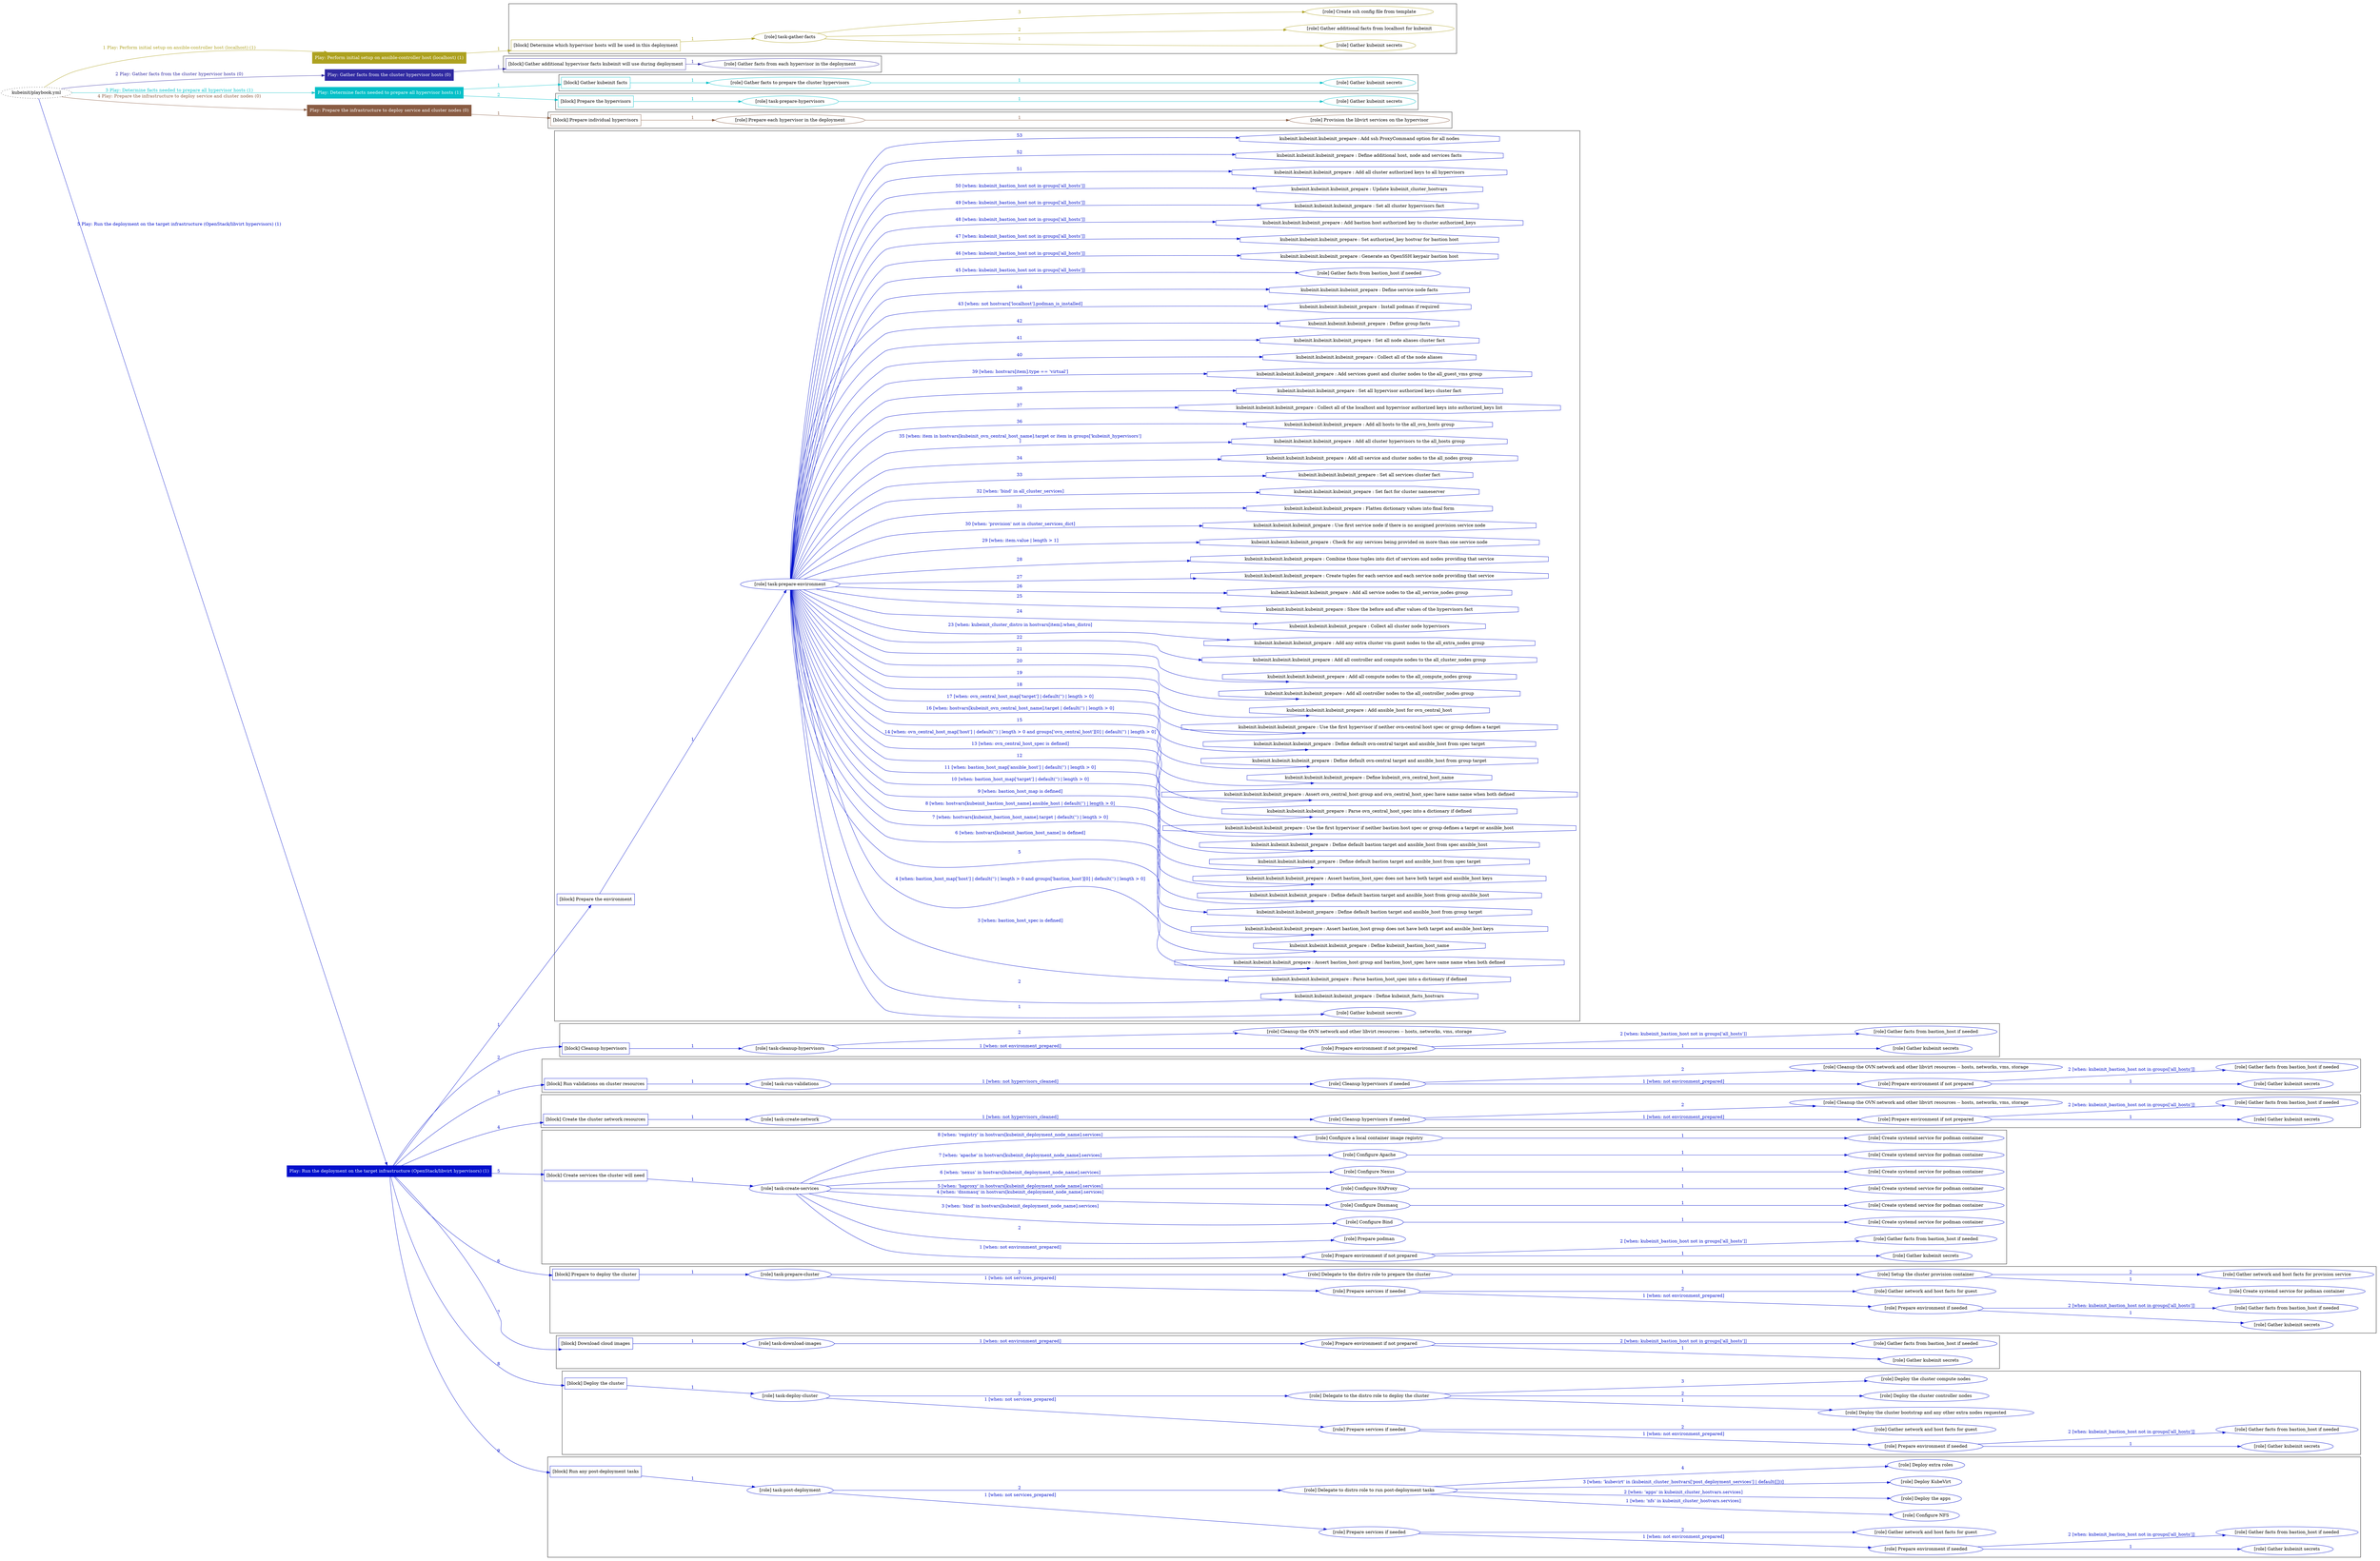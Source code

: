 digraph {
	graph [concentrate=true ordering=in rankdir=LR ratio=fill]
	edge [esep=5 sep=10]
	"kubeinit/playbook.yml" [URL="/home/runner/work/kubeinit/kubeinit/kubeinit/playbook.yml" id=playbook_5a5bcae6 style=dotted]
	"kubeinit/playbook.yml" -> play_fadd9e3e [label="1 Play: Perform initial setup on ansible-controller host (localhost) (1)" color="#ada11f" fontcolor="#ada11f" id=edge_play_fadd9e3e labeltooltip="1 Play: Perform initial setup on ansible-controller host (localhost) (1)" tooltip="1 Play: Perform initial setup on ansible-controller host (localhost) (1)"]
	subgraph "Play: Perform initial setup on ansible-controller host (localhost) (1)" {
		play_fadd9e3e [label="Play: Perform initial setup on ansible-controller host (localhost) (1)" URL="/home/runner/work/kubeinit/kubeinit/kubeinit/playbook.yml" color="#ada11f" fontcolor="#ffffff" id=play_fadd9e3e shape=box style=filled tooltip=localhost]
		play_fadd9e3e -> block_017000a5 [label=1 color="#ada11f" fontcolor="#ada11f" id=edge_block_017000a5 labeltooltip=1 tooltip=1]
		subgraph cluster_block_017000a5 {
			block_017000a5 [label="[block] Determine which hypervisor hosts will be used in this deployment" URL="/home/runner/work/kubeinit/kubeinit/kubeinit/playbook.yml" color="#ada11f" id=block_017000a5 labeltooltip="Determine which hypervisor hosts will be used in this deployment" shape=box tooltip="Determine which hypervisor hosts will be used in this deployment"]
			block_017000a5 -> role_6a20fc93 [label="1 " color="#ada11f" fontcolor="#ada11f" id=edge_role_6a20fc93 labeltooltip="1 " tooltip="1 "]
			subgraph "task-gather-facts" {
				role_6a20fc93 [label="[role] task-gather-facts" URL="/home/runner/work/kubeinit/kubeinit/kubeinit/playbook.yml" color="#ada11f" id=role_6a20fc93 tooltip="task-gather-facts"]
				role_6a20fc93 -> role_ff5621e8 [label="1 " color="#ada11f" fontcolor="#ada11f" id=edge_role_ff5621e8 labeltooltip="1 " tooltip="1 "]
				subgraph "Gather kubeinit secrets" {
					role_ff5621e8 [label="[role] Gather kubeinit secrets" URL="/home/runner/.ansible/collections/ansible_collections/kubeinit/kubeinit/roles/kubeinit_prepare/tasks/build_hypervisors_group.yml" color="#ada11f" id=role_ff5621e8 tooltip="Gather kubeinit secrets"]
				}
				role_6a20fc93 -> role_a8d5a772 [label="2 " color="#ada11f" fontcolor="#ada11f" id=edge_role_a8d5a772 labeltooltip="2 " tooltip="2 "]
				subgraph "Gather additional facts from localhost for kubeinit" {
					role_a8d5a772 [label="[role] Gather additional facts from localhost for kubeinit" URL="/home/runner/.ansible/collections/ansible_collections/kubeinit/kubeinit/roles/kubeinit_prepare/tasks/build_hypervisors_group.yml" color="#ada11f" id=role_a8d5a772 tooltip="Gather additional facts from localhost for kubeinit"]
				}
				role_6a20fc93 -> role_01611c17 [label="3 " color="#ada11f" fontcolor="#ada11f" id=edge_role_01611c17 labeltooltip="3 " tooltip="3 "]
				subgraph "Create ssh config file from template" {
					role_01611c17 [label="[role] Create ssh config file from template" URL="/home/runner/.ansible/collections/ansible_collections/kubeinit/kubeinit/roles/kubeinit_prepare/tasks/build_hypervisors_group.yml" color="#ada11f" id=role_01611c17 tooltip="Create ssh config file from template"]
				}
			}
		}
	}
	"kubeinit/playbook.yml" -> play_dde974fc [label="2 Play: Gather facts from the cluster hypervisor hosts (0)" color="#302aa2" fontcolor="#302aa2" id=edge_play_dde974fc labeltooltip="2 Play: Gather facts from the cluster hypervisor hosts (0)" tooltip="2 Play: Gather facts from the cluster hypervisor hosts (0)"]
	subgraph "Play: Gather facts from the cluster hypervisor hosts (0)" {
		play_dde974fc [label="Play: Gather facts from the cluster hypervisor hosts (0)" URL="/home/runner/work/kubeinit/kubeinit/kubeinit/playbook.yml" color="#302aa2" fontcolor="#ffffff" id=play_dde974fc shape=box style=filled tooltip="Play: Gather facts from the cluster hypervisor hosts (0)"]
		play_dde974fc -> block_4f8f2135 [label=1 color="#302aa2" fontcolor="#302aa2" id=edge_block_4f8f2135 labeltooltip=1 tooltip=1]
		subgraph cluster_block_4f8f2135 {
			block_4f8f2135 [label="[block] Gather additional hypervisor facts kubeinit will use during deployment" URL="/home/runner/work/kubeinit/kubeinit/kubeinit/playbook.yml" color="#302aa2" id=block_4f8f2135 labeltooltip="Gather additional hypervisor facts kubeinit will use during deployment" shape=box tooltip="Gather additional hypervisor facts kubeinit will use during deployment"]
			block_4f8f2135 -> role_94d311e7 [label="1 " color="#302aa2" fontcolor="#302aa2" id=edge_role_94d311e7 labeltooltip="1 " tooltip="1 "]
			subgraph "Gather facts from each hypervisor in the deployment" {
				role_94d311e7 [label="[role] Gather facts from each hypervisor in the deployment" URL="/home/runner/work/kubeinit/kubeinit/kubeinit/playbook.yml" color="#302aa2" id=role_94d311e7 tooltip="Gather facts from each hypervisor in the deployment"]
			}
		}
	}
	"kubeinit/playbook.yml" -> play_bd551031 [label="3 Play: Determine facts needed to prepare all hypervisor hosts (1)" color="#04c0c8" fontcolor="#04c0c8" id=edge_play_bd551031 labeltooltip="3 Play: Determine facts needed to prepare all hypervisor hosts (1)" tooltip="3 Play: Determine facts needed to prepare all hypervisor hosts (1)"]
	subgraph "Play: Determine facts needed to prepare all hypervisor hosts (1)" {
		play_bd551031 [label="Play: Determine facts needed to prepare all hypervisor hosts (1)" URL="/home/runner/work/kubeinit/kubeinit/kubeinit/playbook.yml" color="#04c0c8" fontcolor="#ffffff" id=play_bd551031 shape=box style=filled tooltip=localhost]
		play_bd551031 -> block_a090b487 [label=1 color="#04c0c8" fontcolor="#04c0c8" id=edge_block_a090b487 labeltooltip=1 tooltip=1]
		subgraph cluster_block_a090b487 {
			block_a090b487 [label="[block] Gather kubeinit facts" URL="/home/runner/work/kubeinit/kubeinit/kubeinit/playbook.yml" color="#04c0c8" id=block_a090b487 labeltooltip="Gather kubeinit facts" shape=box tooltip="Gather kubeinit facts"]
			block_a090b487 -> role_e661bf62 [label="1 " color="#04c0c8" fontcolor="#04c0c8" id=edge_role_e661bf62 labeltooltip="1 " tooltip="1 "]
			subgraph "Gather facts to prepare the cluster hypervisors" {
				role_e661bf62 [label="[role] Gather facts to prepare the cluster hypervisors" URL="/home/runner/work/kubeinit/kubeinit/kubeinit/playbook.yml" color="#04c0c8" id=role_e661bf62 tooltip="Gather facts to prepare the cluster hypervisors"]
				role_e661bf62 -> role_54aad508 [label="1 " color="#04c0c8" fontcolor="#04c0c8" id=edge_role_54aad508 labeltooltip="1 " tooltip="1 "]
				subgraph "Gather kubeinit secrets" {
					role_54aad508 [label="[role] Gather kubeinit secrets" URL="/home/runner/.ansible/collections/ansible_collections/kubeinit/kubeinit/roles/kubeinit_prepare/tasks/gather_kubeinit_facts.yml" color="#04c0c8" id=role_54aad508 tooltip="Gather kubeinit secrets"]
				}
			}
		}
		play_bd551031 -> block_ad4c1665 [label=2 color="#04c0c8" fontcolor="#04c0c8" id=edge_block_ad4c1665 labeltooltip=2 tooltip=2]
		subgraph cluster_block_ad4c1665 {
			block_ad4c1665 [label="[block] Prepare the hypervisors" URL="/home/runner/work/kubeinit/kubeinit/kubeinit/playbook.yml" color="#04c0c8" id=block_ad4c1665 labeltooltip="Prepare the hypervisors" shape=box tooltip="Prepare the hypervisors"]
			block_ad4c1665 -> role_6168143a [label="1 " color="#04c0c8" fontcolor="#04c0c8" id=edge_role_6168143a labeltooltip="1 " tooltip="1 "]
			subgraph "task-prepare-hypervisors" {
				role_6168143a [label="[role] task-prepare-hypervisors" URL="/home/runner/work/kubeinit/kubeinit/kubeinit/playbook.yml" color="#04c0c8" id=role_6168143a tooltip="task-prepare-hypervisors"]
				role_6168143a -> role_591e0008 [label="1 " color="#04c0c8" fontcolor="#04c0c8" id=edge_role_591e0008 labeltooltip="1 " tooltip="1 "]
				subgraph "Gather kubeinit secrets" {
					role_591e0008 [label="[role] Gather kubeinit secrets" URL="/home/runner/.ansible/collections/ansible_collections/kubeinit/kubeinit/roles/kubeinit_prepare/tasks/gather_kubeinit_facts.yml" color="#04c0c8" id=role_591e0008 tooltip="Gather kubeinit secrets"]
				}
			}
		}
	}
	"kubeinit/playbook.yml" -> play_740484c0 [label="4 Play: Prepare the infrastructure to deploy service and cluster nodes (0)" color="#895c43" fontcolor="#895c43" id=edge_play_740484c0 labeltooltip="4 Play: Prepare the infrastructure to deploy service and cluster nodes (0)" tooltip="4 Play: Prepare the infrastructure to deploy service and cluster nodes (0)"]
	subgraph "Play: Prepare the infrastructure to deploy service and cluster nodes (0)" {
		play_740484c0 [label="Play: Prepare the infrastructure to deploy service and cluster nodes (0)" URL="/home/runner/work/kubeinit/kubeinit/kubeinit/playbook.yml" color="#895c43" fontcolor="#ffffff" id=play_740484c0 shape=box style=filled tooltip="Play: Prepare the infrastructure to deploy service and cluster nodes (0)"]
		play_740484c0 -> block_3ec069d8 [label=1 color="#895c43" fontcolor="#895c43" id=edge_block_3ec069d8 labeltooltip=1 tooltip=1]
		subgraph cluster_block_3ec069d8 {
			block_3ec069d8 [label="[block] Prepare individual hypervisors" URL="/home/runner/work/kubeinit/kubeinit/kubeinit/playbook.yml" color="#895c43" id=block_3ec069d8 labeltooltip="Prepare individual hypervisors" shape=box tooltip="Prepare individual hypervisors"]
			block_3ec069d8 -> role_d30af4a3 [label="1 " color="#895c43" fontcolor="#895c43" id=edge_role_d30af4a3 labeltooltip="1 " tooltip="1 "]
			subgraph "Prepare each hypervisor in the deployment" {
				role_d30af4a3 [label="[role] Prepare each hypervisor in the deployment" URL="/home/runner/work/kubeinit/kubeinit/kubeinit/playbook.yml" color="#895c43" id=role_d30af4a3 tooltip="Prepare each hypervisor in the deployment"]
				role_d30af4a3 -> role_07524d8c [label="1 " color="#895c43" fontcolor="#895c43" id=edge_role_07524d8c labeltooltip="1 " tooltip="1 "]
				subgraph "Provision the libvirt services on the hypervisor" {
					role_07524d8c [label="[role] Provision the libvirt services on the hypervisor" URL="/home/runner/.ansible/collections/ansible_collections/kubeinit/kubeinit/roles/kubeinit_prepare/tasks/prepare_hypervisor.yml" color="#895c43" id=role_07524d8c tooltip="Provision the libvirt services on the hypervisor"]
				}
			}
		}
	}
	"kubeinit/playbook.yml" -> play_c75b320c [label="5 Play: Run the deployment on the target infrastructure (OpenStack/libvirt hypervisors) (1)" color="#000fcc" fontcolor="#000fcc" id=edge_play_c75b320c labeltooltip="5 Play: Run the deployment on the target infrastructure (OpenStack/libvirt hypervisors) (1)" tooltip="5 Play: Run the deployment on the target infrastructure (OpenStack/libvirt hypervisors) (1)"]
	subgraph "Play: Run the deployment on the target infrastructure (OpenStack/libvirt hypervisors) (1)" {
		play_c75b320c [label="Play: Run the deployment on the target infrastructure (OpenStack/libvirt hypervisors) (1)" URL="/home/runner/work/kubeinit/kubeinit/kubeinit/playbook.yml" color="#000fcc" fontcolor="#ffffff" id=play_c75b320c shape=box style=filled tooltip=localhost]
		play_c75b320c -> block_d64029df [label=1 color="#000fcc" fontcolor="#000fcc" id=edge_block_d64029df labeltooltip=1 tooltip=1]
		subgraph cluster_block_d64029df {
			block_d64029df [label="[block] Prepare the environment" URL="/home/runner/work/kubeinit/kubeinit/kubeinit/playbook.yml" color="#000fcc" id=block_d64029df labeltooltip="Prepare the environment" shape=box tooltip="Prepare the environment"]
			block_d64029df -> role_24318093 [label="1 " color="#000fcc" fontcolor="#000fcc" id=edge_role_24318093 labeltooltip="1 " tooltip="1 "]
			subgraph "task-prepare-environment" {
				role_24318093 [label="[role] task-prepare-environment" URL="/home/runner/work/kubeinit/kubeinit/kubeinit/playbook.yml" color="#000fcc" id=role_24318093 tooltip="task-prepare-environment"]
				role_24318093 -> role_a913f802 [label="1 " color="#000fcc" fontcolor="#000fcc" id=edge_role_a913f802 labeltooltip="1 " tooltip="1 "]
				subgraph "Gather kubeinit secrets" {
					role_a913f802 [label="[role] Gather kubeinit secrets" URL="/home/runner/.ansible/collections/ansible_collections/kubeinit/kubeinit/roles/kubeinit_prepare/tasks/gather_kubeinit_facts.yml" color="#000fcc" id=role_a913f802 tooltip="Gather kubeinit secrets"]
				}
				task_aa23a4c5 [label="kubeinit.kubeinit.kubeinit_prepare : Define kubeinit_facts_hostvars" URL="/home/runner/.ansible/collections/ansible_collections/kubeinit/kubeinit/roles/kubeinit_prepare/tasks/main.yml" color="#000fcc" id=task_aa23a4c5 shape=octagon tooltip="kubeinit.kubeinit.kubeinit_prepare : Define kubeinit_facts_hostvars"]
				role_24318093 -> task_aa23a4c5 [label="2 " color="#000fcc" fontcolor="#000fcc" id=edge_task_aa23a4c5 labeltooltip="2 " tooltip="2 "]
				task_875957f4 [label="kubeinit.kubeinit.kubeinit_prepare : Parse bastion_host_spec into a dictionary if defined" URL="/home/runner/.ansible/collections/ansible_collections/kubeinit/kubeinit/roles/kubeinit_prepare/tasks/main.yml" color="#000fcc" id=task_875957f4 shape=octagon tooltip="kubeinit.kubeinit.kubeinit_prepare : Parse bastion_host_spec into a dictionary if defined"]
				role_24318093 -> task_875957f4 [label="3 [when: bastion_host_spec is defined]" color="#000fcc" fontcolor="#000fcc" id=edge_task_875957f4 labeltooltip="3 [when: bastion_host_spec is defined]" tooltip="3 [when: bastion_host_spec is defined]"]
				task_a660f930 [label="kubeinit.kubeinit.kubeinit_prepare : Assert bastion_host group and bastion_host_spec have same name when both defined" URL="/home/runner/.ansible/collections/ansible_collections/kubeinit/kubeinit/roles/kubeinit_prepare/tasks/main.yml" color="#000fcc" id=task_a660f930 shape=octagon tooltip="kubeinit.kubeinit.kubeinit_prepare : Assert bastion_host group and bastion_host_spec have same name when both defined"]
				role_24318093 -> task_a660f930 [label="4 [when: bastion_host_map['host'] | default('') | length > 0 and groups['bastion_host'][0] | default('') | length > 0]" color="#000fcc" fontcolor="#000fcc" id=edge_task_a660f930 labeltooltip="4 [when: bastion_host_map['host'] | default('') | length > 0 and groups['bastion_host'][0] | default('') | length > 0]" tooltip="4 [when: bastion_host_map['host'] | default('') | length > 0 and groups['bastion_host'][0] | default('') | length > 0]"]
				task_035a6440 [label="kubeinit.kubeinit.kubeinit_prepare : Define kubeinit_bastion_host_name" URL="/home/runner/.ansible/collections/ansible_collections/kubeinit/kubeinit/roles/kubeinit_prepare/tasks/main.yml" color="#000fcc" id=task_035a6440 shape=octagon tooltip="kubeinit.kubeinit.kubeinit_prepare : Define kubeinit_bastion_host_name"]
				role_24318093 -> task_035a6440 [label="5 " color="#000fcc" fontcolor="#000fcc" id=edge_task_035a6440 labeltooltip="5 " tooltip="5 "]
				task_0763eff6 [label="kubeinit.kubeinit.kubeinit_prepare : Assert bastion_host group does not have both target and ansible_host keys" URL="/home/runner/.ansible/collections/ansible_collections/kubeinit/kubeinit/roles/kubeinit_prepare/tasks/main.yml" color="#000fcc" id=task_0763eff6 shape=octagon tooltip="kubeinit.kubeinit.kubeinit_prepare : Assert bastion_host group does not have both target and ansible_host keys"]
				role_24318093 -> task_0763eff6 [label="6 [when: hostvars[kubeinit_bastion_host_name] is defined]" color="#000fcc" fontcolor="#000fcc" id=edge_task_0763eff6 labeltooltip="6 [when: hostvars[kubeinit_bastion_host_name] is defined]" tooltip="6 [when: hostvars[kubeinit_bastion_host_name] is defined]"]
				task_0418d226 [label="kubeinit.kubeinit.kubeinit_prepare : Define default bastion target and ansible_host from group target" URL="/home/runner/.ansible/collections/ansible_collections/kubeinit/kubeinit/roles/kubeinit_prepare/tasks/main.yml" color="#000fcc" id=task_0418d226 shape=octagon tooltip="kubeinit.kubeinit.kubeinit_prepare : Define default bastion target and ansible_host from group target"]
				role_24318093 -> task_0418d226 [label="7 [when: hostvars[kubeinit_bastion_host_name].target | default('') | length > 0]" color="#000fcc" fontcolor="#000fcc" id=edge_task_0418d226 labeltooltip="7 [when: hostvars[kubeinit_bastion_host_name].target | default('') | length > 0]" tooltip="7 [when: hostvars[kubeinit_bastion_host_name].target | default('') | length > 0]"]
				task_d9abd11e [label="kubeinit.kubeinit.kubeinit_prepare : Define default bastion target and ansible_host from group ansible_host" URL="/home/runner/.ansible/collections/ansible_collections/kubeinit/kubeinit/roles/kubeinit_prepare/tasks/main.yml" color="#000fcc" id=task_d9abd11e shape=octagon tooltip="kubeinit.kubeinit.kubeinit_prepare : Define default bastion target and ansible_host from group ansible_host"]
				role_24318093 -> task_d9abd11e [label="8 [when: hostvars[kubeinit_bastion_host_name].ansible_host | default('') | length > 0]" color="#000fcc" fontcolor="#000fcc" id=edge_task_d9abd11e labeltooltip="8 [when: hostvars[kubeinit_bastion_host_name].ansible_host | default('') | length > 0]" tooltip="8 [when: hostvars[kubeinit_bastion_host_name].ansible_host | default('') | length > 0]"]
				task_1e3f5e77 [label="kubeinit.kubeinit.kubeinit_prepare : Assert bastion_host_spec does not have both target and ansible_host keys" URL="/home/runner/.ansible/collections/ansible_collections/kubeinit/kubeinit/roles/kubeinit_prepare/tasks/main.yml" color="#000fcc" id=task_1e3f5e77 shape=octagon tooltip="kubeinit.kubeinit.kubeinit_prepare : Assert bastion_host_spec does not have both target and ansible_host keys"]
				role_24318093 -> task_1e3f5e77 [label="9 [when: bastion_host_map is defined]" color="#000fcc" fontcolor="#000fcc" id=edge_task_1e3f5e77 labeltooltip="9 [when: bastion_host_map is defined]" tooltip="9 [when: bastion_host_map is defined]"]
				task_f9de37d0 [label="kubeinit.kubeinit.kubeinit_prepare : Define default bastion target and ansible_host from spec target" URL="/home/runner/.ansible/collections/ansible_collections/kubeinit/kubeinit/roles/kubeinit_prepare/tasks/main.yml" color="#000fcc" id=task_f9de37d0 shape=octagon tooltip="kubeinit.kubeinit.kubeinit_prepare : Define default bastion target and ansible_host from spec target"]
				role_24318093 -> task_f9de37d0 [label="10 [when: bastion_host_map['target'] | default('') | length > 0]" color="#000fcc" fontcolor="#000fcc" id=edge_task_f9de37d0 labeltooltip="10 [when: bastion_host_map['target'] | default('') | length > 0]" tooltip="10 [when: bastion_host_map['target'] | default('') | length > 0]"]
				task_c7108630 [label="kubeinit.kubeinit.kubeinit_prepare : Define default bastion target and ansible_host from spec ansible_host" URL="/home/runner/.ansible/collections/ansible_collections/kubeinit/kubeinit/roles/kubeinit_prepare/tasks/main.yml" color="#000fcc" id=task_c7108630 shape=octagon tooltip="kubeinit.kubeinit.kubeinit_prepare : Define default bastion target and ansible_host from spec ansible_host"]
				role_24318093 -> task_c7108630 [label="11 [when: bastion_host_map['ansible_host'] | default('') | length > 0]" color="#000fcc" fontcolor="#000fcc" id=edge_task_c7108630 labeltooltip="11 [when: bastion_host_map['ansible_host'] | default('') | length > 0]" tooltip="11 [when: bastion_host_map['ansible_host'] | default('') | length > 0]"]
				task_958c19af [label="kubeinit.kubeinit.kubeinit_prepare : Use the first hypervisor if neither bastion host spec or group defines a target or ansible_host" URL="/home/runner/.ansible/collections/ansible_collections/kubeinit/kubeinit/roles/kubeinit_prepare/tasks/main.yml" color="#000fcc" id=task_958c19af shape=octagon tooltip="kubeinit.kubeinit.kubeinit_prepare : Use the first hypervisor if neither bastion host spec or group defines a target or ansible_host"]
				role_24318093 -> task_958c19af [label="12 " color="#000fcc" fontcolor="#000fcc" id=edge_task_958c19af labeltooltip="12 " tooltip="12 "]
				task_86e427fe [label="kubeinit.kubeinit.kubeinit_prepare : Parse ovn_central_host_spec into a dictionary if defined" URL="/home/runner/.ansible/collections/ansible_collections/kubeinit/kubeinit/roles/kubeinit_prepare/tasks/main.yml" color="#000fcc" id=task_86e427fe shape=octagon tooltip="kubeinit.kubeinit.kubeinit_prepare : Parse ovn_central_host_spec into a dictionary if defined"]
				role_24318093 -> task_86e427fe [label="13 [when: ovn_central_host_spec is defined]" color="#000fcc" fontcolor="#000fcc" id=edge_task_86e427fe labeltooltip="13 [when: ovn_central_host_spec is defined]" tooltip="13 [when: ovn_central_host_spec is defined]"]
				task_0d3de3b5 [label="kubeinit.kubeinit.kubeinit_prepare : Assert ovn_central_host group and ovn_central_host_spec have same name when both defined" URL="/home/runner/.ansible/collections/ansible_collections/kubeinit/kubeinit/roles/kubeinit_prepare/tasks/main.yml" color="#000fcc" id=task_0d3de3b5 shape=octagon tooltip="kubeinit.kubeinit.kubeinit_prepare : Assert ovn_central_host group and ovn_central_host_spec have same name when both defined"]
				role_24318093 -> task_0d3de3b5 [label="14 [when: ovn_central_host_map['host'] | default('') | length > 0 and groups['ovn_central_host'][0] | default('') | length > 0]" color="#000fcc" fontcolor="#000fcc" id=edge_task_0d3de3b5 labeltooltip="14 [when: ovn_central_host_map['host'] | default('') | length > 0 and groups['ovn_central_host'][0] | default('') | length > 0]" tooltip="14 [when: ovn_central_host_map['host'] | default('') | length > 0 and groups['ovn_central_host'][0] | default('') | length > 0]"]
				task_1c3167f6 [label="kubeinit.kubeinit.kubeinit_prepare : Define kubeinit_ovn_central_host_name" URL="/home/runner/.ansible/collections/ansible_collections/kubeinit/kubeinit/roles/kubeinit_prepare/tasks/main.yml" color="#000fcc" id=task_1c3167f6 shape=octagon tooltip="kubeinit.kubeinit.kubeinit_prepare : Define kubeinit_ovn_central_host_name"]
				role_24318093 -> task_1c3167f6 [label="15 " color="#000fcc" fontcolor="#000fcc" id=edge_task_1c3167f6 labeltooltip="15 " tooltip="15 "]
				task_ae0a9f2a [label="kubeinit.kubeinit.kubeinit_prepare : Define default ovn-central target and ansible_host from group target" URL="/home/runner/.ansible/collections/ansible_collections/kubeinit/kubeinit/roles/kubeinit_prepare/tasks/main.yml" color="#000fcc" id=task_ae0a9f2a shape=octagon tooltip="kubeinit.kubeinit.kubeinit_prepare : Define default ovn-central target and ansible_host from group target"]
				role_24318093 -> task_ae0a9f2a [label="16 [when: hostvars[kubeinit_ovn_central_host_name].target | default('') | length > 0]" color="#000fcc" fontcolor="#000fcc" id=edge_task_ae0a9f2a labeltooltip="16 [when: hostvars[kubeinit_ovn_central_host_name].target | default('') | length > 0]" tooltip="16 [when: hostvars[kubeinit_ovn_central_host_name].target | default('') | length > 0]"]
				task_3b2889f7 [label="kubeinit.kubeinit.kubeinit_prepare : Define default ovn-central target and ansible_host from spec target" URL="/home/runner/.ansible/collections/ansible_collections/kubeinit/kubeinit/roles/kubeinit_prepare/tasks/main.yml" color="#000fcc" id=task_3b2889f7 shape=octagon tooltip="kubeinit.kubeinit.kubeinit_prepare : Define default ovn-central target and ansible_host from spec target"]
				role_24318093 -> task_3b2889f7 [label="17 [when: ovn_central_host_map['target'] | default('') | length > 0]" color="#000fcc" fontcolor="#000fcc" id=edge_task_3b2889f7 labeltooltip="17 [when: ovn_central_host_map['target'] | default('') | length > 0]" tooltip="17 [when: ovn_central_host_map['target'] | default('') | length > 0]"]
				task_7f8050fb [label="kubeinit.kubeinit.kubeinit_prepare : Use the first hypervisor if neither ovn-central host spec or group defines a target" URL="/home/runner/.ansible/collections/ansible_collections/kubeinit/kubeinit/roles/kubeinit_prepare/tasks/main.yml" color="#000fcc" id=task_7f8050fb shape=octagon tooltip="kubeinit.kubeinit.kubeinit_prepare : Use the first hypervisor if neither ovn-central host spec or group defines a target"]
				role_24318093 -> task_7f8050fb [label="18 " color="#000fcc" fontcolor="#000fcc" id=edge_task_7f8050fb labeltooltip="18 " tooltip="18 "]
				task_49397d13 [label="kubeinit.kubeinit.kubeinit_prepare : Add ansible_host for ovn_central_host" URL="/home/runner/.ansible/collections/ansible_collections/kubeinit/kubeinit/roles/kubeinit_prepare/tasks/main.yml" color="#000fcc" id=task_49397d13 shape=octagon tooltip="kubeinit.kubeinit.kubeinit_prepare : Add ansible_host for ovn_central_host"]
				role_24318093 -> task_49397d13 [label="19 " color="#000fcc" fontcolor="#000fcc" id=edge_task_49397d13 labeltooltip="19 " tooltip="19 "]
				task_10be50e0 [label="kubeinit.kubeinit.kubeinit_prepare : Add all controller nodes to the all_controller_nodes group" URL="/home/runner/.ansible/collections/ansible_collections/kubeinit/kubeinit/roles/kubeinit_prepare/tasks/prepare_groups.yml" color="#000fcc" id=task_10be50e0 shape=octagon tooltip="kubeinit.kubeinit.kubeinit_prepare : Add all controller nodes to the all_controller_nodes group"]
				role_24318093 -> task_10be50e0 [label="20 " color="#000fcc" fontcolor="#000fcc" id=edge_task_10be50e0 labeltooltip="20 " tooltip="20 "]
				task_ba29bfbe [label="kubeinit.kubeinit.kubeinit_prepare : Add all compute nodes to the all_compute_nodes group" URL="/home/runner/.ansible/collections/ansible_collections/kubeinit/kubeinit/roles/kubeinit_prepare/tasks/prepare_groups.yml" color="#000fcc" id=task_ba29bfbe shape=octagon tooltip="kubeinit.kubeinit.kubeinit_prepare : Add all compute nodes to the all_compute_nodes group"]
				role_24318093 -> task_ba29bfbe [label="21 " color="#000fcc" fontcolor="#000fcc" id=edge_task_ba29bfbe labeltooltip="21 " tooltip="21 "]
				task_87012801 [label="kubeinit.kubeinit.kubeinit_prepare : Add all controller and compute nodes to the all_cluster_nodes group" URL="/home/runner/.ansible/collections/ansible_collections/kubeinit/kubeinit/roles/kubeinit_prepare/tasks/prepare_groups.yml" color="#000fcc" id=task_87012801 shape=octagon tooltip="kubeinit.kubeinit.kubeinit_prepare : Add all controller and compute nodes to the all_cluster_nodes group"]
				role_24318093 -> task_87012801 [label="22 " color="#000fcc" fontcolor="#000fcc" id=edge_task_87012801 labeltooltip="22 " tooltip="22 "]
				task_2b728ad4 [label="kubeinit.kubeinit.kubeinit_prepare : Add any extra cluster vm guest nodes to the all_extra_nodes group" URL="/home/runner/.ansible/collections/ansible_collections/kubeinit/kubeinit/roles/kubeinit_prepare/tasks/prepare_groups.yml" color="#000fcc" id=task_2b728ad4 shape=octagon tooltip="kubeinit.kubeinit.kubeinit_prepare : Add any extra cluster vm guest nodes to the all_extra_nodes group"]
				role_24318093 -> task_2b728ad4 [label="23 [when: kubeinit_cluster_distro in hostvars[item].when_distro]" color="#000fcc" fontcolor="#000fcc" id=edge_task_2b728ad4 labeltooltip="23 [when: kubeinit_cluster_distro in hostvars[item].when_distro]" tooltip="23 [when: kubeinit_cluster_distro in hostvars[item].when_distro]"]
				task_35c726c4 [label="kubeinit.kubeinit.kubeinit_prepare : Collect all cluster node hypervisors" URL="/home/runner/.ansible/collections/ansible_collections/kubeinit/kubeinit/roles/kubeinit_prepare/tasks/prepare_groups.yml" color="#000fcc" id=task_35c726c4 shape=octagon tooltip="kubeinit.kubeinit.kubeinit_prepare : Collect all cluster node hypervisors"]
				role_24318093 -> task_35c726c4 [label="24 " color="#000fcc" fontcolor="#000fcc" id=edge_task_35c726c4 labeltooltip="24 " tooltip="24 "]
				task_ba91981d [label="kubeinit.kubeinit.kubeinit_prepare : Show the before and after values of the hypervisors fact" URL="/home/runner/.ansible/collections/ansible_collections/kubeinit/kubeinit/roles/kubeinit_prepare/tasks/prepare_groups.yml" color="#000fcc" id=task_ba91981d shape=octagon tooltip="kubeinit.kubeinit.kubeinit_prepare : Show the before and after values of the hypervisors fact"]
				role_24318093 -> task_ba91981d [label="25 " color="#000fcc" fontcolor="#000fcc" id=edge_task_ba91981d labeltooltip="25 " tooltip="25 "]
				task_37829358 [label="kubeinit.kubeinit.kubeinit_prepare : Add all service nodes to the all_service_nodes group" URL="/home/runner/.ansible/collections/ansible_collections/kubeinit/kubeinit/roles/kubeinit_prepare/tasks/prepare_groups.yml" color="#000fcc" id=task_37829358 shape=octagon tooltip="kubeinit.kubeinit.kubeinit_prepare : Add all service nodes to the all_service_nodes group"]
				role_24318093 -> task_37829358 [label="26 " color="#000fcc" fontcolor="#000fcc" id=edge_task_37829358 labeltooltip="26 " tooltip="26 "]
				task_227639e2 [label="kubeinit.kubeinit.kubeinit_prepare : Create tuples for each service and each service node providing that service" URL="/home/runner/.ansible/collections/ansible_collections/kubeinit/kubeinit/roles/kubeinit_prepare/tasks/prepare_groups.yml" color="#000fcc" id=task_227639e2 shape=octagon tooltip="kubeinit.kubeinit.kubeinit_prepare : Create tuples for each service and each service node providing that service"]
				role_24318093 -> task_227639e2 [label="27 " color="#000fcc" fontcolor="#000fcc" id=edge_task_227639e2 labeltooltip="27 " tooltip="27 "]
				task_2f096da5 [label="kubeinit.kubeinit.kubeinit_prepare : Combine those tuples into dict of services and nodes providing that service" URL="/home/runner/.ansible/collections/ansible_collections/kubeinit/kubeinit/roles/kubeinit_prepare/tasks/prepare_groups.yml" color="#000fcc" id=task_2f096da5 shape=octagon tooltip="kubeinit.kubeinit.kubeinit_prepare : Combine those tuples into dict of services and nodes providing that service"]
				role_24318093 -> task_2f096da5 [label="28 " color="#000fcc" fontcolor="#000fcc" id=edge_task_2f096da5 labeltooltip="28 " tooltip="28 "]
				task_bd567f1d [label="kubeinit.kubeinit.kubeinit_prepare : Check for any services being provided on more than one service node" URL="/home/runner/.ansible/collections/ansible_collections/kubeinit/kubeinit/roles/kubeinit_prepare/tasks/prepare_groups.yml" color="#000fcc" id=task_bd567f1d shape=octagon tooltip="kubeinit.kubeinit.kubeinit_prepare : Check for any services being provided on more than one service node"]
				role_24318093 -> task_bd567f1d [label="29 [when: item.value | length > 1]" color="#000fcc" fontcolor="#000fcc" id=edge_task_bd567f1d labeltooltip="29 [when: item.value | length > 1]" tooltip="29 [when: item.value | length > 1]"]
				task_b3d914e4 [label="kubeinit.kubeinit.kubeinit_prepare : Use first service node if there is no assigned provision service node" URL="/home/runner/.ansible/collections/ansible_collections/kubeinit/kubeinit/roles/kubeinit_prepare/tasks/prepare_groups.yml" color="#000fcc" id=task_b3d914e4 shape=octagon tooltip="kubeinit.kubeinit.kubeinit_prepare : Use first service node if there is no assigned provision service node"]
				role_24318093 -> task_b3d914e4 [label="30 [when: 'provision' not in cluster_services_dict]" color="#000fcc" fontcolor="#000fcc" id=edge_task_b3d914e4 labeltooltip="30 [when: 'provision' not in cluster_services_dict]" tooltip="30 [when: 'provision' not in cluster_services_dict]"]
				task_06bf9292 [label="kubeinit.kubeinit.kubeinit_prepare : Flatten dictionary values into final form" URL="/home/runner/.ansible/collections/ansible_collections/kubeinit/kubeinit/roles/kubeinit_prepare/tasks/prepare_groups.yml" color="#000fcc" id=task_06bf9292 shape=octagon tooltip="kubeinit.kubeinit.kubeinit_prepare : Flatten dictionary values into final form"]
				role_24318093 -> task_06bf9292 [label="31 " color="#000fcc" fontcolor="#000fcc" id=edge_task_06bf9292 labeltooltip="31 " tooltip="31 "]
				task_5782b20f [label="kubeinit.kubeinit.kubeinit_prepare : Set fact for cluster nameserver" URL="/home/runner/.ansible/collections/ansible_collections/kubeinit/kubeinit/roles/kubeinit_prepare/tasks/prepare_groups.yml" color="#000fcc" id=task_5782b20f shape=octagon tooltip="kubeinit.kubeinit.kubeinit_prepare : Set fact for cluster nameserver"]
				role_24318093 -> task_5782b20f [label="32 [when: 'bind' in all_cluster_services]" color="#000fcc" fontcolor="#000fcc" id=edge_task_5782b20f labeltooltip="32 [when: 'bind' in all_cluster_services]" tooltip="32 [when: 'bind' in all_cluster_services]"]
				task_5baca821 [label="kubeinit.kubeinit.kubeinit_prepare : Set all services cluster fact" URL="/home/runner/.ansible/collections/ansible_collections/kubeinit/kubeinit/roles/kubeinit_prepare/tasks/prepare_groups.yml" color="#000fcc" id=task_5baca821 shape=octagon tooltip="kubeinit.kubeinit.kubeinit_prepare : Set all services cluster fact"]
				role_24318093 -> task_5baca821 [label="33 " color="#000fcc" fontcolor="#000fcc" id=edge_task_5baca821 labeltooltip="33 " tooltip="33 "]
				task_3b9a6c5b [label="kubeinit.kubeinit.kubeinit_prepare : Add all service and cluster nodes to the all_nodes group" URL="/home/runner/.ansible/collections/ansible_collections/kubeinit/kubeinit/roles/kubeinit_prepare/tasks/prepare_groups.yml" color="#000fcc" id=task_3b9a6c5b shape=octagon tooltip="kubeinit.kubeinit.kubeinit_prepare : Add all service and cluster nodes to the all_nodes group"]
				role_24318093 -> task_3b9a6c5b [label="34 " color="#000fcc" fontcolor="#000fcc" id=edge_task_3b9a6c5b labeltooltip="34 " tooltip="34 "]
				task_a8959ba0 [label="kubeinit.kubeinit.kubeinit_prepare : Add all cluster hypervisors to the all_hosts group" URL="/home/runner/.ansible/collections/ansible_collections/kubeinit/kubeinit/roles/kubeinit_prepare/tasks/prepare_groups.yml" color="#000fcc" id=task_a8959ba0 shape=octagon tooltip="kubeinit.kubeinit.kubeinit_prepare : Add all cluster hypervisors to the all_hosts group"]
				role_24318093 -> task_a8959ba0 [label="35 [when: item in hostvars[kubeinit_ovn_central_host_name].target or item in groups['kubeinit_hypervisors']
]" color="#000fcc" fontcolor="#000fcc" id=edge_task_a8959ba0 labeltooltip="35 [when: item in hostvars[kubeinit_ovn_central_host_name].target or item in groups['kubeinit_hypervisors']
]" tooltip="35 [when: item in hostvars[kubeinit_ovn_central_host_name].target or item in groups['kubeinit_hypervisors']
]"]
				task_8e4f5cfa [label="kubeinit.kubeinit.kubeinit_prepare : Add all hosts to the all_ovn_hosts group" URL="/home/runner/.ansible/collections/ansible_collections/kubeinit/kubeinit/roles/kubeinit_prepare/tasks/prepare_groups.yml" color="#000fcc" id=task_8e4f5cfa shape=octagon tooltip="kubeinit.kubeinit.kubeinit_prepare : Add all hosts to the all_ovn_hosts group"]
				role_24318093 -> task_8e4f5cfa [label="36 " color="#000fcc" fontcolor="#000fcc" id=edge_task_8e4f5cfa labeltooltip="36 " tooltip="36 "]
				task_99ee174c [label="kubeinit.kubeinit.kubeinit_prepare : Collect all of the localhost and hypervisor authorized keys into authorized_keys list" URL="/home/runner/.ansible/collections/ansible_collections/kubeinit/kubeinit/roles/kubeinit_prepare/tasks/prepare_groups.yml" color="#000fcc" id=task_99ee174c shape=octagon tooltip="kubeinit.kubeinit.kubeinit_prepare : Collect all of the localhost and hypervisor authorized keys into authorized_keys list"]
				role_24318093 -> task_99ee174c [label="37 " color="#000fcc" fontcolor="#000fcc" id=edge_task_99ee174c labeltooltip="37 " tooltip="37 "]
				task_03172aa5 [label="kubeinit.kubeinit.kubeinit_prepare : Set all hypervisor authorized keys cluster fact" URL="/home/runner/.ansible/collections/ansible_collections/kubeinit/kubeinit/roles/kubeinit_prepare/tasks/prepare_groups.yml" color="#000fcc" id=task_03172aa5 shape=octagon tooltip="kubeinit.kubeinit.kubeinit_prepare : Set all hypervisor authorized keys cluster fact"]
				role_24318093 -> task_03172aa5 [label="38 " color="#000fcc" fontcolor="#000fcc" id=edge_task_03172aa5 labeltooltip="38 " tooltip="38 "]
				task_f0c76623 [label="kubeinit.kubeinit.kubeinit_prepare : Add services guest and cluster nodes to the all_guest_vms group" URL="/home/runner/.ansible/collections/ansible_collections/kubeinit/kubeinit/roles/kubeinit_prepare/tasks/prepare_groups.yml" color="#000fcc" id=task_f0c76623 shape=octagon tooltip="kubeinit.kubeinit.kubeinit_prepare : Add services guest and cluster nodes to the all_guest_vms group"]
				role_24318093 -> task_f0c76623 [label="39 [when: hostvars[item].type == 'virtual']" color="#000fcc" fontcolor="#000fcc" id=edge_task_f0c76623 labeltooltip="39 [when: hostvars[item].type == 'virtual']" tooltip="39 [when: hostvars[item].type == 'virtual']"]
				task_2ae6ad47 [label="kubeinit.kubeinit.kubeinit_prepare : Collect all of the node aliases" URL="/home/runner/.ansible/collections/ansible_collections/kubeinit/kubeinit/roles/kubeinit_prepare/tasks/prepare_groups.yml" color="#000fcc" id=task_2ae6ad47 shape=octagon tooltip="kubeinit.kubeinit.kubeinit_prepare : Collect all of the node aliases"]
				role_24318093 -> task_2ae6ad47 [label="40 " color="#000fcc" fontcolor="#000fcc" id=edge_task_2ae6ad47 labeltooltip="40 " tooltip="40 "]
				task_8cf3f61d [label="kubeinit.kubeinit.kubeinit_prepare : Set all node aliases cluster fact" URL="/home/runner/.ansible/collections/ansible_collections/kubeinit/kubeinit/roles/kubeinit_prepare/tasks/prepare_groups.yml" color="#000fcc" id=task_8cf3f61d shape=octagon tooltip="kubeinit.kubeinit.kubeinit_prepare : Set all node aliases cluster fact"]
				role_24318093 -> task_8cf3f61d [label="41 " color="#000fcc" fontcolor="#000fcc" id=edge_task_8cf3f61d labeltooltip="41 " tooltip="41 "]
				task_18c5f8b9 [label="kubeinit.kubeinit.kubeinit_prepare : Define group facts" URL="/home/runner/.ansible/collections/ansible_collections/kubeinit/kubeinit/roles/kubeinit_prepare/tasks/main.yml" color="#000fcc" id=task_18c5f8b9 shape=octagon tooltip="kubeinit.kubeinit.kubeinit_prepare : Define group facts"]
				role_24318093 -> task_18c5f8b9 [label="42 " color="#000fcc" fontcolor="#000fcc" id=edge_task_18c5f8b9 labeltooltip="42 " tooltip="42 "]
				task_cf0a74bf [label="kubeinit.kubeinit.kubeinit_prepare : Install podman if required" URL="/home/runner/.ansible/collections/ansible_collections/kubeinit/kubeinit/roles/kubeinit_prepare/tasks/main.yml" color="#000fcc" id=task_cf0a74bf shape=octagon tooltip="kubeinit.kubeinit.kubeinit_prepare : Install podman if required"]
				role_24318093 -> task_cf0a74bf [label="43 [when: not hostvars['localhost'].podman_is_installed]" color="#000fcc" fontcolor="#000fcc" id=edge_task_cf0a74bf labeltooltip="43 [when: not hostvars['localhost'].podman_is_installed]" tooltip="43 [when: not hostvars['localhost'].podman_is_installed]"]
				task_6b2ad690 [label="kubeinit.kubeinit.kubeinit_prepare : Define service node facts" URL="/home/runner/.ansible/collections/ansible_collections/kubeinit/kubeinit/roles/kubeinit_prepare/tasks/main.yml" color="#000fcc" id=task_6b2ad690 shape=octagon tooltip="kubeinit.kubeinit.kubeinit_prepare : Define service node facts"]
				role_24318093 -> task_6b2ad690 [label="44 " color="#000fcc" fontcolor="#000fcc" id=edge_task_6b2ad690 labeltooltip="44 " tooltip="44 "]
				role_24318093 -> role_49857bcc [label="45 [when: kubeinit_bastion_host not in groups['all_hosts']]" color="#000fcc" fontcolor="#000fcc" id=edge_role_49857bcc labeltooltip="45 [when: kubeinit_bastion_host not in groups['all_hosts']]" tooltip="45 [when: kubeinit_bastion_host not in groups['all_hosts']]"]
				subgraph "Gather facts from bastion_host if needed" {
					role_49857bcc [label="[role] Gather facts from bastion_host if needed" URL="/home/runner/.ansible/collections/ansible_collections/kubeinit/kubeinit/roles/kubeinit_prepare/tasks/main.yml" color="#000fcc" id=role_49857bcc tooltip="Gather facts from bastion_host if needed"]
				}
				task_95b604c7 [label="kubeinit.kubeinit.kubeinit_prepare : Generate an OpenSSH keypair bastion host" URL="/home/runner/.ansible/collections/ansible_collections/kubeinit/kubeinit/roles/kubeinit_prepare/tasks/main.yml" color="#000fcc" id=task_95b604c7 shape=octagon tooltip="kubeinit.kubeinit.kubeinit_prepare : Generate an OpenSSH keypair bastion host"]
				role_24318093 -> task_95b604c7 [label="46 [when: kubeinit_bastion_host not in groups['all_hosts']]" color="#000fcc" fontcolor="#000fcc" id=edge_task_95b604c7 labeltooltip="46 [when: kubeinit_bastion_host not in groups['all_hosts']]" tooltip="46 [when: kubeinit_bastion_host not in groups['all_hosts']]"]
				task_bca6e1ad [label="kubeinit.kubeinit.kubeinit_prepare : Set authorized_key hostvar for bastion host" URL="/home/runner/.ansible/collections/ansible_collections/kubeinit/kubeinit/roles/kubeinit_prepare/tasks/main.yml" color="#000fcc" id=task_bca6e1ad shape=octagon tooltip="kubeinit.kubeinit.kubeinit_prepare : Set authorized_key hostvar for bastion host"]
				role_24318093 -> task_bca6e1ad [label="47 [when: kubeinit_bastion_host not in groups['all_hosts']]" color="#000fcc" fontcolor="#000fcc" id=edge_task_bca6e1ad labeltooltip="47 [when: kubeinit_bastion_host not in groups['all_hosts']]" tooltip="47 [when: kubeinit_bastion_host not in groups['all_hosts']]"]
				task_bf6decb8 [label="kubeinit.kubeinit.kubeinit_prepare : Add bastion host authorized key to cluster authorized_keys" URL="/home/runner/.ansible/collections/ansible_collections/kubeinit/kubeinit/roles/kubeinit_prepare/tasks/main.yml" color="#000fcc" id=task_bf6decb8 shape=octagon tooltip="kubeinit.kubeinit.kubeinit_prepare : Add bastion host authorized key to cluster authorized_keys"]
				role_24318093 -> task_bf6decb8 [label="48 [when: kubeinit_bastion_host not in groups['all_hosts']]" color="#000fcc" fontcolor="#000fcc" id=edge_task_bf6decb8 labeltooltip="48 [when: kubeinit_bastion_host not in groups['all_hosts']]" tooltip="48 [when: kubeinit_bastion_host not in groups['all_hosts']]"]
				task_050043a8 [label="kubeinit.kubeinit.kubeinit_prepare : Set all cluster hypervisors fact" URL="/home/runner/.ansible/collections/ansible_collections/kubeinit/kubeinit/roles/kubeinit_prepare/tasks/main.yml" color="#000fcc" id=task_050043a8 shape=octagon tooltip="kubeinit.kubeinit.kubeinit_prepare : Set all cluster hypervisors fact"]
				role_24318093 -> task_050043a8 [label="49 [when: kubeinit_bastion_host not in groups['all_hosts']]" color="#000fcc" fontcolor="#000fcc" id=edge_task_050043a8 labeltooltip="49 [when: kubeinit_bastion_host not in groups['all_hosts']]" tooltip="49 [when: kubeinit_bastion_host not in groups['all_hosts']]"]
				task_ac4135fb [label="kubeinit.kubeinit.kubeinit_prepare : Update kubeinit_cluster_hostvars" URL="/home/runner/.ansible/collections/ansible_collections/kubeinit/kubeinit/roles/kubeinit_prepare/tasks/main.yml" color="#000fcc" id=task_ac4135fb shape=octagon tooltip="kubeinit.kubeinit.kubeinit_prepare : Update kubeinit_cluster_hostvars"]
				role_24318093 -> task_ac4135fb [label="50 [when: kubeinit_bastion_host not in groups['all_hosts']]" color="#000fcc" fontcolor="#000fcc" id=edge_task_ac4135fb labeltooltip="50 [when: kubeinit_bastion_host not in groups['all_hosts']]" tooltip="50 [when: kubeinit_bastion_host not in groups['all_hosts']]"]
				task_bc9d3f41 [label="kubeinit.kubeinit.kubeinit_prepare : Add all cluster authorized keys to all hypervisors" URL="/home/runner/.ansible/collections/ansible_collections/kubeinit/kubeinit/roles/kubeinit_prepare/tasks/main.yml" color="#000fcc" id=task_bc9d3f41 shape=octagon tooltip="kubeinit.kubeinit.kubeinit_prepare : Add all cluster authorized keys to all hypervisors"]
				role_24318093 -> task_bc9d3f41 [label="51 " color="#000fcc" fontcolor="#000fcc" id=edge_task_bc9d3f41 labeltooltip="51 " tooltip="51 "]
				task_d502efa2 [label="kubeinit.kubeinit.kubeinit_prepare : Define additional host, node and services facts" URL="/home/runner/.ansible/collections/ansible_collections/kubeinit/kubeinit/roles/kubeinit_prepare/tasks/main.yml" color="#000fcc" id=task_d502efa2 shape=octagon tooltip="kubeinit.kubeinit.kubeinit_prepare : Define additional host, node and services facts"]
				role_24318093 -> task_d502efa2 [label="52 " color="#000fcc" fontcolor="#000fcc" id=edge_task_d502efa2 labeltooltip="52 " tooltip="52 "]
				task_18392633 [label="kubeinit.kubeinit.kubeinit_prepare : Add ssh ProxyCommand option for all nodes" URL="/home/runner/.ansible/collections/ansible_collections/kubeinit/kubeinit/roles/kubeinit_prepare/tasks/main.yml" color="#000fcc" id=task_18392633 shape=octagon tooltip="kubeinit.kubeinit.kubeinit_prepare : Add ssh ProxyCommand option for all nodes"]
				role_24318093 -> task_18392633 [label="53 " color="#000fcc" fontcolor="#000fcc" id=edge_task_18392633 labeltooltip="53 " tooltip="53 "]
			}
		}
		play_c75b320c -> block_cd328633 [label=2 color="#000fcc" fontcolor="#000fcc" id=edge_block_cd328633 labeltooltip=2 tooltip=2]
		subgraph cluster_block_cd328633 {
			block_cd328633 [label="[block] Cleanup hypervisors" URL="/home/runner/work/kubeinit/kubeinit/kubeinit/playbook.yml" color="#000fcc" id=block_cd328633 labeltooltip="Cleanup hypervisors" shape=box tooltip="Cleanup hypervisors"]
			block_cd328633 -> role_0a354672 [label="1 " color="#000fcc" fontcolor="#000fcc" id=edge_role_0a354672 labeltooltip="1 " tooltip="1 "]
			subgraph "task-cleanup-hypervisors" {
				role_0a354672 [label="[role] task-cleanup-hypervisors" URL="/home/runner/work/kubeinit/kubeinit/kubeinit/playbook.yml" color="#000fcc" id=role_0a354672 tooltip="task-cleanup-hypervisors"]
				role_0a354672 -> role_011c27ff [label="1 [when: not environment_prepared]" color="#000fcc" fontcolor="#000fcc" id=edge_role_011c27ff labeltooltip="1 [when: not environment_prepared]" tooltip="1 [when: not environment_prepared]"]
				subgraph "Prepare environment if not prepared" {
					role_011c27ff [label="[role] Prepare environment if not prepared" URL="/home/runner/.ansible/collections/ansible_collections/kubeinit/kubeinit/roles/kubeinit_libvirt/tasks/cleanup_hypervisors.yml" color="#000fcc" id=role_011c27ff tooltip="Prepare environment if not prepared"]
					role_011c27ff -> role_f6358c14 [label="1 " color="#000fcc" fontcolor="#000fcc" id=edge_role_f6358c14 labeltooltip="1 " tooltip="1 "]
					subgraph "Gather kubeinit secrets" {
						role_f6358c14 [label="[role] Gather kubeinit secrets" URL="/home/runner/.ansible/collections/ansible_collections/kubeinit/kubeinit/roles/kubeinit_prepare/tasks/gather_kubeinit_facts.yml" color="#000fcc" id=role_f6358c14 tooltip="Gather kubeinit secrets"]
					}
					role_011c27ff -> role_232ba82b [label="2 [when: kubeinit_bastion_host not in groups['all_hosts']]" color="#000fcc" fontcolor="#000fcc" id=edge_role_232ba82b labeltooltip="2 [when: kubeinit_bastion_host not in groups['all_hosts']]" tooltip="2 [when: kubeinit_bastion_host not in groups['all_hosts']]"]
					subgraph "Gather facts from bastion_host if needed" {
						role_232ba82b [label="[role] Gather facts from bastion_host if needed" URL="/home/runner/.ansible/collections/ansible_collections/kubeinit/kubeinit/roles/kubeinit_prepare/tasks/main.yml" color="#000fcc" id=role_232ba82b tooltip="Gather facts from bastion_host if needed"]
					}
				}
				role_0a354672 -> role_0d2b5984 [label="2 " color="#000fcc" fontcolor="#000fcc" id=edge_role_0d2b5984 labeltooltip="2 " tooltip="2 "]
				subgraph "Cleanup the OVN network and other libvirt resources -- hosts, networks, vms, storage" {
					role_0d2b5984 [label="[role] Cleanup the OVN network and other libvirt resources -- hosts, networks, vms, storage" URL="/home/runner/.ansible/collections/ansible_collections/kubeinit/kubeinit/roles/kubeinit_libvirt/tasks/cleanup_hypervisors.yml" color="#000fcc" id=role_0d2b5984 tooltip="Cleanup the OVN network and other libvirt resources -- hosts, networks, vms, storage"]
				}
			}
		}
		play_c75b320c -> block_e7e09d55 [label=3 color="#000fcc" fontcolor="#000fcc" id=edge_block_e7e09d55 labeltooltip=3 tooltip=3]
		subgraph cluster_block_e7e09d55 {
			block_e7e09d55 [label="[block] Run validations on cluster resources" URL="/home/runner/work/kubeinit/kubeinit/kubeinit/playbook.yml" color="#000fcc" id=block_e7e09d55 labeltooltip="Run validations on cluster resources" shape=box tooltip="Run validations on cluster resources"]
			block_e7e09d55 -> role_a9f1f9d6 [label="1 " color="#000fcc" fontcolor="#000fcc" id=edge_role_a9f1f9d6 labeltooltip="1 " tooltip="1 "]
			subgraph "task-run-validations" {
				role_a9f1f9d6 [label="[role] task-run-validations" URL="/home/runner/work/kubeinit/kubeinit/kubeinit/playbook.yml" color="#000fcc" id=role_a9f1f9d6 tooltip="task-run-validations"]
				role_a9f1f9d6 -> role_86e792ab [label="1 [when: not hypervisors_cleaned]" color="#000fcc" fontcolor="#000fcc" id=edge_role_86e792ab labeltooltip="1 [when: not hypervisors_cleaned]" tooltip="1 [when: not hypervisors_cleaned]"]
				subgraph "Cleanup hypervisors if needed" {
					role_86e792ab [label="[role] Cleanup hypervisors if needed" URL="/home/runner/.ansible/collections/ansible_collections/kubeinit/kubeinit/roles/kubeinit_validations/tasks/main.yml" color="#000fcc" id=role_86e792ab tooltip="Cleanup hypervisors if needed"]
					role_86e792ab -> role_dce45240 [label="1 [when: not environment_prepared]" color="#000fcc" fontcolor="#000fcc" id=edge_role_dce45240 labeltooltip="1 [when: not environment_prepared]" tooltip="1 [when: not environment_prepared]"]
					subgraph "Prepare environment if not prepared" {
						role_dce45240 [label="[role] Prepare environment if not prepared" URL="/home/runner/.ansible/collections/ansible_collections/kubeinit/kubeinit/roles/kubeinit_libvirt/tasks/cleanup_hypervisors.yml" color="#000fcc" id=role_dce45240 tooltip="Prepare environment if not prepared"]
						role_dce45240 -> role_0cddec36 [label="1 " color="#000fcc" fontcolor="#000fcc" id=edge_role_0cddec36 labeltooltip="1 " tooltip="1 "]
						subgraph "Gather kubeinit secrets" {
							role_0cddec36 [label="[role] Gather kubeinit secrets" URL="/home/runner/.ansible/collections/ansible_collections/kubeinit/kubeinit/roles/kubeinit_prepare/tasks/gather_kubeinit_facts.yml" color="#000fcc" id=role_0cddec36 tooltip="Gather kubeinit secrets"]
						}
						role_dce45240 -> role_91debc25 [label="2 [when: kubeinit_bastion_host not in groups['all_hosts']]" color="#000fcc" fontcolor="#000fcc" id=edge_role_91debc25 labeltooltip="2 [when: kubeinit_bastion_host not in groups['all_hosts']]" tooltip="2 [when: kubeinit_bastion_host not in groups['all_hosts']]"]
						subgraph "Gather facts from bastion_host if needed" {
							role_91debc25 [label="[role] Gather facts from bastion_host if needed" URL="/home/runner/.ansible/collections/ansible_collections/kubeinit/kubeinit/roles/kubeinit_prepare/tasks/main.yml" color="#000fcc" id=role_91debc25 tooltip="Gather facts from bastion_host if needed"]
						}
					}
					role_86e792ab -> role_f84ad2f7 [label="2 " color="#000fcc" fontcolor="#000fcc" id=edge_role_f84ad2f7 labeltooltip="2 " tooltip="2 "]
					subgraph "Cleanup the OVN network and other libvirt resources -- hosts, networks, vms, storage" {
						role_f84ad2f7 [label="[role] Cleanup the OVN network and other libvirt resources -- hosts, networks, vms, storage" URL="/home/runner/.ansible/collections/ansible_collections/kubeinit/kubeinit/roles/kubeinit_libvirt/tasks/cleanup_hypervisors.yml" color="#000fcc" id=role_f84ad2f7 tooltip="Cleanup the OVN network and other libvirt resources -- hosts, networks, vms, storage"]
					}
				}
			}
		}
		play_c75b320c -> block_0f363dfe [label=4 color="#000fcc" fontcolor="#000fcc" id=edge_block_0f363dfe labeltooltip=4 tooltip=4]
		subgraph cluster_block_0f363dfe {
			block_0f363dfe [label="[block] Create the cluster network resources" URL="/home/runner/work/kubeinit/kubeinit/kubeinit/playbook.yml" color="#000fcc" id=block_0f363dfe labeltooltip="Create the cluster network resources" shape=box tooltip="Create the cluster network resources"]
			block_0f363dfe -> role_66fa3079 [label="1 " color="#000fcc" fontcolor="#000fcc" id=edge_role_66fa3079 labeltooltip="1 " tooltip="1 "]
			subgraph "task-create-network" {
				role_66fa3079 [label="[role] task-create-network" URL="/home/runner/work/kubeinit/kubeinit/kubeinit/playbook.yml" color="#000fcc" id=role_66fa3079 tooltip="task-create-network"]
				role_66fa3079 -> role_46ab8373 [label="1 [when: not hypervisors_cleaned]" color="#000fcc" fontcolor="#000fcc" id=edge_role_46ab8373 labeltooltip="1 [when: not hypervisors_cleaned]" tooltip="1 [when: not hypervisors_cleaned]"]
				subgraph "Cleanup hypervisors if needed" {
					role_46ab8373 [label="[role] Cleanup hypervisors if needed" URL="/home/runner/.ansible/collections/ansible_collections/kubeinit/kubeinit/roles/kubeinit_libvirt/tasks/create_network.yml" color="#000fcc" id=role_46ab8373 tooltip="Cleanup hypervisors if needed"]
					role_46ab8373 -> role_65b56108 [label="1 [when: not environment_prepared]" color="#000fcc" fontcolor="#000fcc" id=edge_role_65b56108 labeltooltip="1 [when: not environment_prepared]" tooltip="1 [when: not environment_prepared]"]
					subgraph "Prepare environment if not prepared" {
						role_65b56108 [label="[role] Prepare environment if not prepared" URL="/home/runner/.ansible/collections/ansible_collections/kubeinit/kubeinit/roles/kubeinit_libvirt/tasks/cleanup_hypervisors.yml" color="#000fcc" id=role_65b56108 tooltip="Prepare environment if not prepared"]
						role_65b56108 -> role_64a811e0 [label="1 " color="#000fcc" fontcolor="#000fcc" id=edge_role_64a811e0 labeltooltip="1 " tooltip="1 "]
						subgraph "Gather kubeinit secrets" {
							role_64a811e0 [label="[role] Gather kubeinit secrets" URL="/home/runner/.ansible/collections/ansible_collections/kubeinit/kubeinit/roles/kubeinit_prepare/tasks/gather_kubeinit_facts.yml" color="#000fcc" id=role_64a811e0 tooltip="Gather kubeinit secrets"]
						}
						role_65b56108 -> role_6dbd319c [label="2 [when: kubeinit_bastion_host not in groups['all_hosts']]" color="#000fcc" fontcolor="#000fcc" id=edge_role_6dbd319c labeltooltip="2 [when: kubeinit_bastion_host not in groups['all_hosts']]" tooltip="2 [when: kubeinit_bastion_host not in groups['all_hosts']]"]
						subgraph "Gather facts from bastion_host if needed" {
							role_6dbd319c [label="[role] Gather facts from bastion_host if needed" URL="/home/runner/.ansible/collections/ansible_collections/kubeinit/kubeinit/roles/kubeinit_prepare/tasks/main.yml" color="#000fcc" id=role_6dbd319c tooltip="Gather facts from bastion_host if needed"]
						}
					}
					role_46ab8373 -> role_df259858 [label="2 " color="#000fcc" fontcolor="#000fcc" id=edge_role_df259858 labeltooltip="2 " tooltip="2 "]
					subgraph "Cleanup the OVN network and other libvirt resources -- hosts, networks, vms, storage" {
						role_df259858 [label="[role] Cleanup the OVN network and other libvirt resources -- hosts, networks, vms, storage" URL="/home/runner/.ansible/collections/ansible_collections/kubeinit/kubeinit/roles/kubeinit_libvirt/tasks/cleanup_hypervisors.yml" color="#000fcc" id=role_df259858 tooltip="Cleanup the OVN network and other libvirt resources -- hosts, networks, vms, storage"]
					}
				}
			}
		}
		play_c75b320c -> block_522dabf1 [label=5 color="#000fcc" fontcolor="#000fcc" id=edge_block_522dabf1 labeltooltip=5 tooltip=5]
		subgraph cluster_block_522dabf1 {
			block_522dabf1 [label="[block] Create services the cluster will need" URL="/home/runner/work/kubeinit/kubeinit/kubeinit/playbook.yml" color="#000fcc" id=block_522dabf1 labeltooltip="Create services the cluster will need" shape=box tooltip="Create services the cluster will need"]
			block_522dabf1 -> role_1f7c164c [label="1 " color="#000fcc" fontcolor="#000fcc" id=edge_role_1f7c164c labeltooltip="1 " tooltip="1 "]
			subgraph "task-create-services" {
				role_1f7c164c [label="[role] task-create-services" URL="/home/runner/work/kubeinit/kubeinit/kubeinit/playbook.yml" color="#000fcc" id=role_1f7c164c tooltip="task-create-services"]
				role_1f7c164c -> role_25703456 [label="1 [when: not environment_prepared]" color="#000fcc" fontcolor="#000fcc" id=edge_role_25703456 labeltooltip="1 [when: not environment_prepared]" tooltip="1 [when: not environment_prepared]"]
				subgraph "Prepare environment if not prepared" {
					role_25703456 [label="[role] Prepare environment if not prepared" URL="/home/runner/.ansible/collections/ansible_collections/kubeinit/kubeinit/roles/kubeinit_services/tasks/main.yml" color="#000fcc" id=role_25703456 tooltip="Prepare environment if not prepared"]
					role_25703456 -> role_2a55a58c [label="1 " color="#000fcc" fontcolor="#000fcc" id=edge_role_2a55a58c labeltooltip="1 " tooltip="1 "]
					subgraph "Gather kubeinit secrets" {
						role_2a55a58c [label="[role] Gather kubeinit secrets" URL="/home/runner/.ansible/collections/ansible_collections/kubeinit/kubeinit/roles/kubeinit_prepare/tasks/gather_kubeinit_facts.yml" color="#000fcc" id=role_2a55a58c tooltip="Gather kubeinit secrets"]
					}
					role_25703456 -> role_f0b22606 [label="2 [when: kubeinit_bastion_host not in groups['all_hosts']]" color="#000fcc" fontcolor="#000fcc" id=edge_role_f0b22606 labeltooltip="2 [when: kubeinit_bastion_host not in groups['all_hosts']]" tooltip="2 [when: kubeinit_bastion_host not in groups['all_hosts']]"]
					subgraph "Gather facts from bastion_host if needed" {
						role_f0b22606 [label="[role] Gather facts from bastion_host if needed" URL="/home/runner/.ansible/collections/ansible_collections/kubeinit/kubeinit/roles/kubeinit_prepare/tasks/main.yml" color="#000fcc" id=role_f0b22606 tooltip="Gather facts from bastion_host if needed"]
					}
				}
				role_1f7c164c -> role_6da058fb [label="2 " color="#000fcc" fontcolor="#000fcc" id=edge_role_6da058fb labeltooltip="2 " tooltip="2 "]
				subgraph "Prepare podman" {
					role_6da058fb [label="[role] Prepare podman" URL="/home/runner/.ansible/collections/ansible_collections/kubeinit/kubeinit/roles/kubeinit_services/tasks/00_create_service_pod.yml" color="#000fcc" id=role_6da058fb tooltip="Prepare podman"]
				}
				role_1f7c164c -> role_f8fe226a [label="3 [when: 'bind' in hostvars[kubeinit_deployment_node_name].services]" color="#000fcc" fontcolor="#000fcc" id=edge_role_f8fe226a labeltooltip="3 [when: 'bind' in hostvars[kubeinit_deployment_node_name].services]" tooltip="3 [when: 'bind' in hostvars[kubeinit_deployment_node_name].services]"]
				subgraph "Configure Bind" {
					role_f8fe226a [label="[role] Configure Bind" URL="/home/runner/.ansible/collections/ansible_collections/kubeinit/kubeinit/roles/kubeinit_services/tasks/start_services_containers.yml" color="#000fcc" id=role_f8fe226a tooltip="Configure Bind"]
					role_f8fe226a -> role_964e40ef [label="1 " color="#000fcc" fontcolor="#000fcc" id=edge_role_964e40ef labeltooltip="1 " tooltip="1 "]
					subgraph "Create systemd service for podman container" {
						role_964e40ef [label="[role] Create systemd service for podman container" URL="/home/runner/.ansible/collections/ansible_collections/kubeinit/kubeinit/roles/kubeinit_bind/tasks/main.yml" color="#000fcc" id=role_964e40ef tooltip="Create systemd service for podman container"]
					}
				}
				role_1f7c164c -> role_debc167e [label="4 [when: 'dnsmasq' in hostvars[kubeinit_deployment_node_name].services]" color="#000fcc" fontcolor="#000fcc" id=edge_role_debc167e labeltooltip="4 [when: 'dnsmasq' in hostvars[kubeinit_deployment_node_name].services]" tooltip="4 [when: 'dnsmasq' in hostvars[kubeinit_deployment_node_name].services]"]
				subgraph "Configure Dnsmasq" {
					role_debc167e [label="[role] Configure Dnsmasq" URL="/home/runner/.ansible/collections/ansible_collections/kubeinit/kubeinit/roles/kubeinit_services/tasks/start_services_containers.yml" color="#000fcc" id=role_debc167e tooltip="Configure Dnsmasq"]
					role_debc167e -> role_afc4a114 [label="1 " color="#000fcc" fontcolor="#000fcc" id=edge_role_afc4a114 labeltooltip="1 " tooltip="1 "]
					subgraph "Create systemd service for podman container" {
						role_afc4a114 [label="[role] Create systemd service for podman container" URL="/home/runner/.ansible/collections/ansible_collections/kubeinit/kubeinit/roles/kubeinit_dnsmasq/tasks/main.yml" color="#000fcc" id=role_afc4a114 tooltip="Create systemd service for podman container"]
					}
				}
				role_1f7c164c -> role_dd198301 [label="5 [when: 'haproxy' in hostvars[kubeinit_deployment_node_name].services]" color="#000fcc" fontcolor="#000fcc" id=edge_role_dd198301 labeltooltip="5 [when: 'haproxy' in hostvars[kubeinit_deployment_node_name].services]" tooltip="5 [when: 'haproxy' in hostvars[kubeinit_deployment_node_name].services]"]
				subgraph "Configure HAProxy" {
					role_dd198301 [label="[role] Configure HAProxy" URL="/home/runner/.ansible/collections/ansible_collections/kubeinit/kubeinit/roles/kubeinit_services/tasks/start_services_containers.yml" color="#000fcc" id=role_dd198301 tooltip="Configure HAProxy"]
					role_dd198301 -> role_4f43e027 [label="1 " color="#000fcc" fontcolor="#000fcc" id=edge_role_4f43e027 labeltooltip="1 " tooltip="1 "]
					subgraph "Create systemd service for podman container" {
						role_4f43e027 [label="[role] Create systemd service for podman container" URL="/home/runner/.ansible/collections/ansible_collections/kubeinit/kubeinit/roles/kubeinit_haproxy/tasks/main.yml" color="#000fcc" id=role_4f43e027 tooltip="Create systemd service for podman container"]
					}
				}
				role_1f7c164c -> role_c9db5976 [label="6 [when: 'nexus' in hostvars[kubeinit_deployment_node_name].services]" color="#000fcc" fontcolor="#000fcc" id=edge_role_c9db5976 labeltooltip="6 [when: 'nexus' in hostvars[kubeinit_deployment_node_name].services]" tooltip="6 [when: 'nexus' in hostvars[kubeinit_deployment_node_name].services]"]
				subgraph "Configure Nexus" {
					role_c9db5976 [label="[role] Configure Nexus" URL="/home/runner/.ansible/collections/ansible_collections/kubeinit/kubeinit/roles/kubeinit_services/tasks/start_services_containers.yml" color="#000fcc" id=role_c9db5976 tooltip="Configure Nexus"]
					role_c9db5976 -> role_d247b350 [label="1 " color="#000fcc" fontcolor="#000fcc" id=edge_role_d247b350 labeltooltip="1 " tooltip="1 "]
					subgraph "Create systemd service for podman container" {
						role_d247b350 [label="[role] Create systemd service for podman container" URL="/home/runner/.ansible/collections/ansible_collections/kubeinit/kubeinit/roles/kubeinit_nexus/tasks/main.yml" color="#000fcc" id=role_d247b350 tooltip="Create systemd service for podman container"]
					}
				}
				role_1f7c164c -> role_73bc7e9d [label="7 [when: 'apache' in hostvars[kubeinit_deployment_node_name].services]" color="#000fcc" fontcolor="#000fcc" id=edge_role_73bc7e9d labeltooltip="7 [when: 'apache' in hostvars[kubeinit_deployment_node_name].services]" tooltip="7 [when: 'apache' in hostvars[kubeinit_deployment_node_name].services]"]
				subgraph "Configure Apache" {
					role_73bc7e9d [label="[role] Configure Apache" URL="/home/runner/.ansible/collections/ansible_collections/kubeinit/kubeinit/roles/kubeinit_services/tasks/start_services_containers.yml" color="#000fcc" id=role_73bc7e9d tooltip="Configure Apache"]
					role_73bc7e9d -> role_85c79fa6 [label="1 " color="#000fcc" fontcolor="#000fcc" id=edge_role_85c79fa6 labeltooltip="1 " tooltip="1 "]
					subgraph "Create systemd service for podman container" {
						role_85c79fa6 [label="[role] Create systemd service for podman container" URL="/home/runner/.ansible/collections/ansible_collections/kubeinit/kubeinit/roles/kubeinit_apache/tasks/main.yml" color="#000fcc" id=role_85c79fa6 tooltip="Create systemd service for podman container"]
					}
				}
				role_1f7c164c -> role_8219bd87 [label="8 [when: 'registry' in hostvars[kubeinit_deployment_node_name].services]" color="#000fcc" fontcolor="#000fcc" id=edge_role_8219bd87 labeltooltip="8 [when: 'registry' in hostvars[kubeinit_deployment_node_name].services]" tooltip="8 [when: 'registry' in hostvars[kubeinit_deployment_node_name].services]"]
				subgraph "Configure a local container image registry" {
					role_8219bd87 [label="[role] Configure a local container image registry" URL="/home/runner/.ansible/collections/ansible_collections/kubeinit/kubeinit/roles/kubeinit_services/tasks/start_services_containers.yml" color="#000fcc" id=role_8219bd87 tooltip="Configure a local container image registry"]
					role_8219bd87 -> role_47898b33 [label="1 " color="#000fcc" fontcolor="#000fcc" id=edge_role_47898b33 labeltooltip="1 " tooltip="1 "]
					subgraph "Create systemd service for podman container" {
						role_47898b33 [label="[role] Create systemd service for podman container" URL="/home/runner/.ansible/collections/ansible_collections/kubeinit/kubeinit/roles/kubeinit_registry/tasks/main.yml" color="#000fcc" id=role_47898b33 tooltip="Create systemd service for podman container"]
					}
				}
			}
		}
		play_c75b320c -> block_631c5014 [label=6 color="#000fcc" fontcolor="#000fcc" id=edge_block_631c5014 labeltooltip=6 tooltip=6]
		subgraph cluster_block_631c5014 {
			block_631c5014 [label="[block] Prepare to deploy the cluster" URL="/home/runner/work/kubeinit/kubeinit/kubeinit/playbook.yml" color="#000fcc" id=block_631c5014 labeltooltip="Prepare to deploy the cluster" shape=box tooltip="Prepare to deploy the cluster"]
			block_631c5014 -> role_f8111fda [label="1 " color="#000fcc" fontcolor="#000fcc" id=edge_role_f8111fda labeltooltip="1 " tooltip="1 "]
			subgraph "task-prepare-cluster" {
				role_f8111fda [label="[role] task-prepare-cluster" URL="/home/runner/work/kubeinit/kubeinit/kubeinit/playbook.yml" color="#000fcc" id=role_f8111fda tooltip="task-prepare-cluster"]
				role_f8111fda -> role_8f818f4f [label="1 [when: not services_prepared]" color="#000fcc" fontcolor="#000fcc" id=edge_role_8f818f4f labeltooltip="1 [when: not services_prepared]" tooltip="1 [when: not services_prepared]"]
				subgraph "Prepare services if needed" {
					role_8f818f4f [label="[role] Prepare services if needed" URL="/home/runner/.ansible/collections/ansible_collections/kubeinit/kubeinit/roles/kubeinit_prepare/tasks/prepare_cluster.yml" color="#000fcc" id=role_8f818f4f tooltip="Prepare services if needed"]
					role_8f818f4f -> role_874493b3 [label="1 [when: not environment_prepared]" color="#000fcc" fontcolor="#000fcc" id=edge_role_874493b3 labeltooltip="1 [when: not environment_prepared]" tooltip="1 [when: not environment_prepared]"]
					subgraph "Prepare environment if needed" {
						role_874493b3 [label="[role] Prepare environment if needed" URL="/home/runner/.ansible/collections/ansible_collections/kubeinit/kubeinit/roles/kubeinit_services/tasks/prepare_services.yml" color="#000fcc" id=role_874493b3 tooltip="Prepare environment if needed"]
						role_874493b3 -> role_b06e48f6 [label="1 " color="#000fcc" fontcolor="#000fcc" id=edge_role_b06e48f6 labeltooltip="1 " tooltip="1 "]
						subgraph "Gather kubeinit secrets" {
							role_b06e48f6 [label="[role] Gather kubeinit secrets" URL="/home/runner/.ansible/collections/ansible_collections/kubeinit/kubeinit/roles/kubeinit_prepare/tasks/gather_kubeinit_facts.yml" color="#000fcc" id=role_b06e48f6 tooltip="Gather kubeinit secrets"]
						}
						role_874493b3 -> role_8d1877b9 [label="2 [when: kubeinit_bastion_host not in groups['all_hosts']]" color="#000fcc" fontcolor="#000fcc" id=edge_role_8d1877b9 labeltooltip="2 [when: kubeinit_bastion_host not in groups['all_hosts']]" tooltip="2 [when: kubeinit_bastion_host not in groups['all_hosts']]"]
						subgraph "Gather facts from bastion_host if needed" {
							role_8d1877b9 [label="[role] Gather facts from bastion_host if needed" URL="/home/runner/.ansible/collections/ansible_collections/kubeinit/kubeinit/roles/kubeinit_prepare/tasks/main.yml" color="#000fcc" id=role_8d1877b9 tooltip="Gather facts from bastion_host if needed"]
						}
					}
					role_8f818f4f -> role_759e5693 [label="2 " color="#000fcc" fontcolor="#000fcc" id=edge_role_759e5693 labeltooltip="2 " tooltip="2 "]
					subgraph "Gather network and host facts for guest" {
						role_759e5693 [label="[role] Gather network and host facts for guest" URL="/home/runner/.ansible/collections/ansible_collections/kubeinit/kubeinit/roles/kubeinit_services/tasks/prepare_services.yml" color="#000fcc" id=role_759e5693 tooltip="Gather network and host facts for guest"]
					}
				}
				role_f8111fda -> role_b1da3664 [label="2 " color="#000fcc" fontcolor="#000fcc" id=edge_role_b1da3664 labeltooltip="2 " tooltip="2 "]
				subgraph "Delegate to the distro role to prepare the cluster" {
					role_b1da3664 [label="[role] Delegate to the distro role to prepare the cluster" URL="/home/runner/.ansible/collections/ansible_collections/kubeinit/kubeinit/roles/kubeinit_prepare/tasks/prepare_cluster.yml" color="#000fcc" id=role_b1da3664 tooltip="Delegate to the distro role to prepare the cluster"]
					role_b1da3664 -> role_8e948594 [label="1 " color="#000fcc" fontcolor="#000fcc" id=edge_role_8e948594 labeltooltip="1 " tooltip="1 "]
					subgraph "Setup the cluster provision container" {
						role_8e948594 [label="[role] Setup the cluster provision container" URL="/home/runner/.ansible/collections/ansible_collections/kubeinit/kubeinit/roles/kubeinit_openshift/tasks/prepare_cluster.yml" color="#000fcc" id=role_8e948594 tooltip="Setup the cluster provision container"]
						role_8e948594 -> role_fe87fedc [label="1 " color="#000fcc" fontcolor="#000fcc" id=edge_role_fe87fedc labeltooltip="1 " tooltip="1 "]
						subgraph "Create systemd service for podman container" {
							role_fe87fedc [label="[role] Create systemd service for podman container" URL="/home/runner/.ansible/collections/ansible_collections/kubeinit/kubeinit/roles/kubeinit_services/tasks/create_provision_container.yml" color="#000fcc" id=role_fe87fedc tooltip="Create systemd service for podman container"]
						}
						role_8e948594 -> role_6ea1ea87 [label="2 " color="#000fcc" fontcolor="#000fcc" id=edge_role_6ea1ea87 labeltooltip="2 " tooltip="2 "]
						subgraph "Gather network and host facts for provision service" {
							role_6ea1ea87 [label="[role] Gather network and host facts for provision service" URL="/home/runner/.ansible/collections/ansible_collections/kubeinit/kubeinit/roles/kubeinit_services/tasks/create_provision_container.yml" color="#000fcc" id=role_6ea1ea87 tooltip="Gather network and host facts for provision service"]
						}
					}
				}
			}
		}
		play_c75b320c -> block_40130576 [label=7 color="#000fcc" fontcolor="#000fcc" id=edge_block_40130576 labeltooltip=7 tooltip=7]
		subgraph cluster_block_40130576 {
			block_40130576 [label="[block] Download cloud images" URL="/home/runner/work/kubeinit/kubeinit/kubeinit/playbook.yml" color="#000fcc" id=block_40130576 labeltooltip="Download cloud images" shape=box tooltip="Download cloud images"]
			block_40130576 -> role_24e825fa [label="1 " color="#000fcc" fontcolor="#000fcc" id=edge_role_24e825fa labeltooltip="1 " tooltip="1 "]
			subgraph "task-download-images" {
				role_24e825fa [label="[role] task-download-images" URL="/home/runner/work/kubeinit/kubeinit/kubeinit/playbook.yml" color="#000fcc" id=role_24e825fa tooltip="task-download-images"]
				role_24e825fa -> role_bbae9cb4 [label="1 [when: not environment_prepared]" color="#000fcc" fontcolor="#000fcc" id=edge_role_bbae9cb4 labeltooltip="1 [when: not environment_prepared]" tooltip="1 [when: not environment_prepared]"]
				subgraph "Prepare environment if not prepared" {
					role_bbae9cb4 [label="[role] Prepare environment if not prepared" URL="/home/runner/.ansible/collections/ansible_collections/kubeinit/kubeinit/roles/kubeinit_libvirt/tasks/download_cloud_images.yml" color="#000fcc" id=role_bbae9cb4 tooltip="Prepare environment if not prepared"]
					role_bbae9cb4 -> role_bee4b097 [label="1 " color="#000fcc" fontcolor="#000fcc" id=edge_role_bee4b097 labeltooltip="1 " tooltip="1 "]
					subgraph "Gather kubeinit secrets" {
						role_bee4b097 [label="[role] Gather kubeinit secrets" URL="/home/runner/.ansible/collections/ansible_collections/kubeinit/kubeinit/roles/kubeinit_prepare/tasks/gather_kubeinit_facts.yml" color="#000fcc" id=role_bee4b097 tooltip="Gather kubeinit secrets"]
					}
					role_bbae9cb4 -> role_ba4718a1 [label="2 [when: kubeinit_bastion_host not in groups['all_hosts']]" color="#000fcc" fontcolor="#000fcc" id=edge_role_ba4718a1 labeltooltip="2 [when: kubeinit_bastion_host not in groups['all_hosts']]" tooltip="2 [when: kubeinit_bastion_host not in groups['all_hosts']]"]
					subgraph "Gather facts from bastion_host if needed" {
						role_ba4718a1 [label="[role] Gather facts from bastion_host if needed" URL="/home/runner/.ansible/collections/ansible_collections/kubeinit/kubeinit/roles/kubeinit_prepare/tasks/main.yml" color="#000fcc" id=role_ba4718a1 tooltip="Gather facts from bastion_host if needed"]
					}
				}
			}
		}
		play_c75b320c -> block_2a6ee977 [label=8 color="#000fcc" fontcolor="#000fcc" id=edge_block_2a6ee977 labeltooltip=8 tooltip=8]
		subgraph cluster_block_2a6ee977 {
			block_2a6ee977 [label="[block] Deploy the cluster" URL="/home/runner/work/kubeinit/kubeinit/kubeinit/playbook.yml" color="#000fcc" id=block_2a6ee977 labeltooltip="Deploy the cluster" shape=box tooltip="Deploy the cluster"]
			block_2a6ee977 -> role_ea28387b [label="1 " color="#000fcc" fontcolor="#000fcc" id=edge_role_ea28387b labeltooltip="1 " tooltip="1 "]
			subgraph "task-deploy-cluster" {
				role_ea28387b [label="[role] task-deploy-cluster" URL="/home/runner/work/kubeinit/kubeinit/kubeinit/playbook.yml" color="#000fcc" id=role_ea28387b tooltip="task-deploy-cluster"]
				role_ea28387b -> role_36f9a789 [label="1 [when: not services_prepared]" color="#000fcc" fontcolor="#000fcc" id=edge_role_36f9a789 labeltooltip="1 [when: not services_prepared]" tooltip="1 [when: not services_prepared]"]
				subgraph "Prepare services if needed" {
					role_36f9a789 [label="[role] Prepare services if needed" URL="/home/runner/.ansible/collections/ansible_collections/kubeinit/kubeinit/roles/kubeinit_prepare/tasks/deploy_cluster.yml" color="#000fcc" id=role_36f9a789 tooltip="Prepare services if needed"]
					role_36f9a789 -> role_080553c2 [label="1 [when: not environment_prepared]" color="#000fcc" fontcolor="#000fcc" id=edge_role_080553c2 labeltooltip="1 [when: not environment_prepared]" tooltip="1 [when: not environment_prepared]"]
					subgraph "Prepare environment if needed" {
						role_080553c2 [label="[role] Prepare environment if needed" URL="/home/runner/.ansible/collections/ansible_collections/kubeinit/kubeinit/roles/kubeinit_services/tasks/prepare_services.yml" color="#000fcc" id=role_080553c2 tooltip="Prepare environment if needed"]
						role_080553c2 -> role_2fcdcbfe [label="1 " color="#000fcc" fontcolor="#000fcc" id=edge_role_2fcdcbfe labeltooltip="1 " tooltip="1 "]
						subgraph "Gather kubeinit secrets" {
							role_2fcdcbfe [label="[role] Gather kubeinit secrets" URL="/home/runner/.ansible/collections/ansible_collections/kubeinit/kubeinit/roles/kubeinit_prepare/tasks/gather_kubeinit_facts.yml" color="#000fcc" id=role_2fcdcbfe tooltip="Gather kubeinit secrets"]
						}
						role_080553c2 -> role_7a4ff0fe [label="2 [when: kubeinit_bastion_host not in groups['all_hosts']]" color="#000fcc" fontcolor="#000fcc" id=edge_role_7a4ff0fe labeltooltip="2 [when: kubeinit_bastion_host not in groups['all_hosts']]" tooltip="2 [when: kubeinit_bastion_host not in groups['all_hosts']]"]
						subgraph "Gather facts from bastion_host if needed" {
							role_7a4ff0fe [label="[role] Gather facts from bastion_host if needed" URL="/home/runner/.ansible/collections/ansible_collections/kubeinit/kubeinit/roles/kubeinit_prepare/tasks/main.yml" color="#000fcc" id=role_7a4ff0fe tooltip="Gather facts from bastion_host if needed"]
						}
					}
					role_36f9a789 -> role_fe10aa90 [label="2 " color="#000fcc" fontcolor="#000fcc" id=edge_role_fe10aa90 labeltooltip="2 " tooltip="2 "]
					subgraph "Gather network and host facts for guest" {
						role_fe10aa90 [label="[role] Gather network and host facts for guest" URL="/home/runner/.ansible/collections/ansible_collections/kubeinit/kubeinit/roles/kubeinit_services/tasks/prepare_services.yml" color="#000fcc" id=role_fe10aa90 tooltip="Gather network and host facts for guest"]
					}
				}
				role_ea28387b -> role_4cee6323 [label="2 " color="#000fcc" fontcolor="#000fcc" id=edge_role_4cee6323 labeltooltip="2 " tooltip="2 "]
				subgraph "Delegate to the distro role to deploy the cluster" {
					role_4cee6323 [label="[role] Delegate to the distro role to deploy the cluster" URL="/home/runner/.ansible/collections/ansible_collections/kubeinit/kubeinit/roles/kubeinit_prepare/tasks/deploy_cluster.yml" color="#000fcc" id=role_4cee6323 tooltip="Delegate to the distro role to deploy the cluster"]
					role_4cee6323 -> role_4522603d [label="1 " color="#000fcc" fontcolor="#000fcc" id=edge_role_4522603d labeltooltip="1 " tooltip="1 "]
					subgraph "Deploy the cluster bootstrap and any other extra nodes requested" {
						role_4522603d [label="[role] Deploy the cluster bootstrap and any other extra nodes requested" URL="/home/runner/.ansible/collections/ansible_collections/kubeinit/kubeinit/roles/kubeinit_openshift/tasks/main.yml" color="#000fcc" id=role_4522603d tooltip="Deploy the cluster bootstrap and any other extra nodes requested"]
					}
					role_4cee6323 -> role_f6323884 [label="2 " color="#000fcc" fontcolor="#000fcc" id=edge_role_f6323884 labeltooltip="2 " tooltip="2 "]
					subgraph "Deploy the cluster controller nodes" {
						role_f6323884 [label="[role] Deploy the cluster controller nodes" URL="/home/runner/.ansible/collections/ansible_collections/kubeinit/kubeinit/roles/kubeinit_openshift/tasks/main.yml" color="#000fcc" id=role_f6323884 tooltip="Deploy the cluster controller nodes"]
					}
					role_4cee6323 -> role_1eef489d [label="3 " color="#000fcc" fontcolor="#000fcc" id=edge_role_1eef489d labeltooltip="3 " tooltip="3 "]
					subgraph "Deploy the cluster compute nodes" {
						role_1eef489d [label="[role] Deploy the cluster compute nodes" URL="/home/runner/.ansible/collections/ansible_collections/kubeinit/kubeinit/roles/kubeinit_openshift/tasks/main.yml" color="#000fcc" id=role_1eef489d tooltip="Deploy the cluster compute nodes"]
					}
				}
			}
		}
		play_c75b320c -> block_20a1098e [label=9 color="#000fcc" fontcolor="#000fcc" id=edge_block_20a1098e labeltooltip=9 tooltip=9]
		subgraph cluster_block_20a1098e {
			block_20a1098e [label="[block] Run any post-deployment tasks" URL="/home/runner/work/kubeinit/kubeinit/kubeinit/playbook.yml" color="#000fcc" id=block_20a1098e labeltooltip="Run any post-deployment tasks" shape=box tooltip="Run any post-deployment tasks"]
			block_20a1098e -> role_0433f022 [label="1 " color="#000fcc" fontcolor="#000fcc" id=edge_role_0433f022 labeltooltip="1 " tooltip="1 "]
			subgraph "task-post-deployment" {
				role_0433f022 [label="[role] task-post-deployment" URL="/home/runner/work/kubeinit/kubeinit/kubeinit/playbook.yml" color="#000fcc" id=role_0433f022 tooltip="task-post-deployment"]
				role_0433f022 -> role_5c72599b [label="1 [when: not services_prepared]" color="#000fcc" fontcolor="#000fcc" id=edge_role_5c72599b labeltooltip="1 [when: not services_prepared]" tooltip="1 [when: not services_prepared]"]
				subgraph "Prepare services if needed" {
					role_5c72599b [label="[role] Prepare services if needed" URL="/home/runner/.ansible/collections/ansible_collections/kubeinit/kubeinit/roles/kubeinit_prepare/tasks/post_deployment.yml" color="#000fcc" id=role_5c72599b tooltip="Prepare services if needed"]
					role_5c72599b -> role_a077b17d [label="1 [when: not environment_prepared]" color="#000fcc" fontcolor="#000fcc" id=edge_role_a077b17d labeltooltip="1 [when: not environment_prepared]" tooltip="1 [when: not environment_prepared]"]
					subgraph "Prepare environment if needed" {
						role_a077b17d [label="[role] Prepare environment if needed" URL="/home/runner/.ansible/collections/ansible_collections/kubeinit/kubeinit/roles/kubeinit_services/tasks/prepare_services.yml" color="#000fcc" id=role_a077b17d tooltip="Prepare environment if needed"]
						role_a077b17d -> role_399364d8 [label="1 " color="#000fcc" fontcolor="#000fcc" id=edge_role_399364d8 labeltooltip="1 " tooltip="1 "]
						subgraph "Gather kubeinit secrets" {
							role_399364d8 [label="[role] Gather kubeinit secrets" URL="/home/runner/.ansible/collections/ansible_collections/kubeinit/kubeinit/roles/kubeinit_prepare/tasks/gather_kubeinit_facts.yml" color="#000fcc" id=role_399364d8 tooltip="Gather kubeinit secrets"]
						}
						role_a077b17d -> role_dde8c308 [label="2 [when: kubeinit_bastion_host not in groups['all_hosts']]" color="#000fcc" fontcolor="#000fcc" id=edge_role_dde8c308 labeltooltip="2 [when: kubeinit_bastion_host not in groups['all_hosts']]" tooltip="2 [when: kubeinit_bastion_host not in groups['all_hosts']]"]
						subgraph "Gather facts from bastion_host if needed" {
							role_dde8c308 [label="[role] Gather facts from bastion_host if needed" URL="/home/runner/.ansible/collections/ansible_collections/kubeinit/kubeinit/roles/kubeinit_prepare/tasks/main.yml" color="#000fcc" id=role_dde8c308 tooltip="Gather facts from bastion_host if needed"]
						}
					}
					role_5c72599b -> role_36106de2 [label="2 " color="#000fcc" fontcolor="#000fcc" id=edge_role_36106de2 labeltooltip="2 " tooltip="2 "]
					subgraph "Gather network and host facts for guest" {
						role_36106de2 [label="[role] Gather network and host facts for guest" URL="/home/runner/.ansible/collections/ansible_collections/kubeinit/kubeinit/roles/kubeinit_services/tasks/prepare_services.yml" color="#000fcc" id=role_36106de2 tooltip="Gather network and host facts for guest"]
					}
				}
				role_0433f022 -> role_d16e19ea [label="2 " color="#000fcc" fontcolor="#000fcc" id=edge_role_d16e19ea labeltooltip="2 " tooltip="2 "]
				subgraph "Delegate to distro role to run post-deployment tasks" {
					role_d16e19ea [label="[role] Delegate to distro role to run post-deployment tasks" URL="/home/runner/.ansible/collections/ansible_collections/kubeinit/kubeinit/roles/kubeinit_prepare/tasks/post_deployment.yml" color="#000fcc" id=role_d16e19ea tooltip="Delegate to distro role to run post-deployment tasks"]
					role_d16e19ea -> role_87675c71 [label="1 [when: 'nfs' in kubeinit_cluster_hostvars.services]" color="#000fcc" fontcolor="#000fcc" id=edge_role_87675c71 labeltooltip="1 [when: 'nfs' in kubeinit_cluster_hostvars.services]" tooltip="1 [when: 'nfs' in kubeinit_cluster_hostvars.services]"]
					subgraph "Configure NFS" {
						role_87675c71 [label="[role] Configure NFS" URL="/home/runner/.ansible/collections/ansible_collections/kubeinit/kubeinit/roles/kubeinit_openshift/tasks/post_deployment_tasks.yml" color="#000fcc" id=role_87675c71 tooltip="Configure NFS"]
					}
					role_d16e19ea -> role_d30e175d [label="2 [when: 'apps' in kubeinit_cluster_hostvars.services]" color="#000fcc" fontcolor="#000fcc" id=edge_role_d30e175d labeltooltip="2 [when: 'apps' in kubeinit_cluster_hostvars.services]" tooltip="2 [when: 'apps' in kubeinit_cluster_hostvars.services]"]
					subgraph "Deploy the apps" {
						role_d30e175d [label="[role] Deploy the apps" URL="/home/runner/.ansible/collections/ansible_collections/kubeinit/kubeinit/roles/kubeinit_openshift/tasks/post_deployment_tasks.yml" color="#000fcc" id=role_d30e175d tooltip="Deploy the apps"]
					}
					role_d16e19ea -> role_3037f224 [label="3 [when: 'kubevirt' in (kubeinit_cluster_hostvars['post_deployment_services'] | default([]))]" color="#000fcc" fontcolor="#000fcc" id=edge_role_3037f224 labeltooltip="3 [when: 'kubevirt' in (kubeinit_cluster_hostvars['post_deployment_services'] | default([]))]" tooltip="3 [when: 'kubevirt' in (kubeinit_cluster_hostvars['post_deployment_services'] | default([]))]"]
					subgraph "Deploy KubeVirt" {
						role_3037f224 [label="[role] Deploy KubeVirt" URL="/home/runner/.ansible/collections/ansible_collections/kubeinit/kubeinit/roles/kubeinit_openshift/tasks/post_deployment_tasks.yml" color="#000fcc" id=role_3037f224 tooltip="Deploy KubeVirt"]
					}
					role_d16e19ea -> role_cb66f961 [label="4 " color="#000fcc" fontcolor="#000fcc" id=edge_role_cb66f961 labeltooltip="4 " tooltip="4 "]
					subgraph "Deploy extra roles" {
						role_cb66f961 [label="[role] Deploy extra roles" URL="/home/runner/.ansible/collections/ansible_collections/kubeinit/kubeinit/roles/kubeinit_openshift/tasks/post_deployment_tasks.yml" color="#000fcc" id=role_cb66f961 tooltip="Deploy extra roles"]
					}
				}
			}
		}
	}
}
